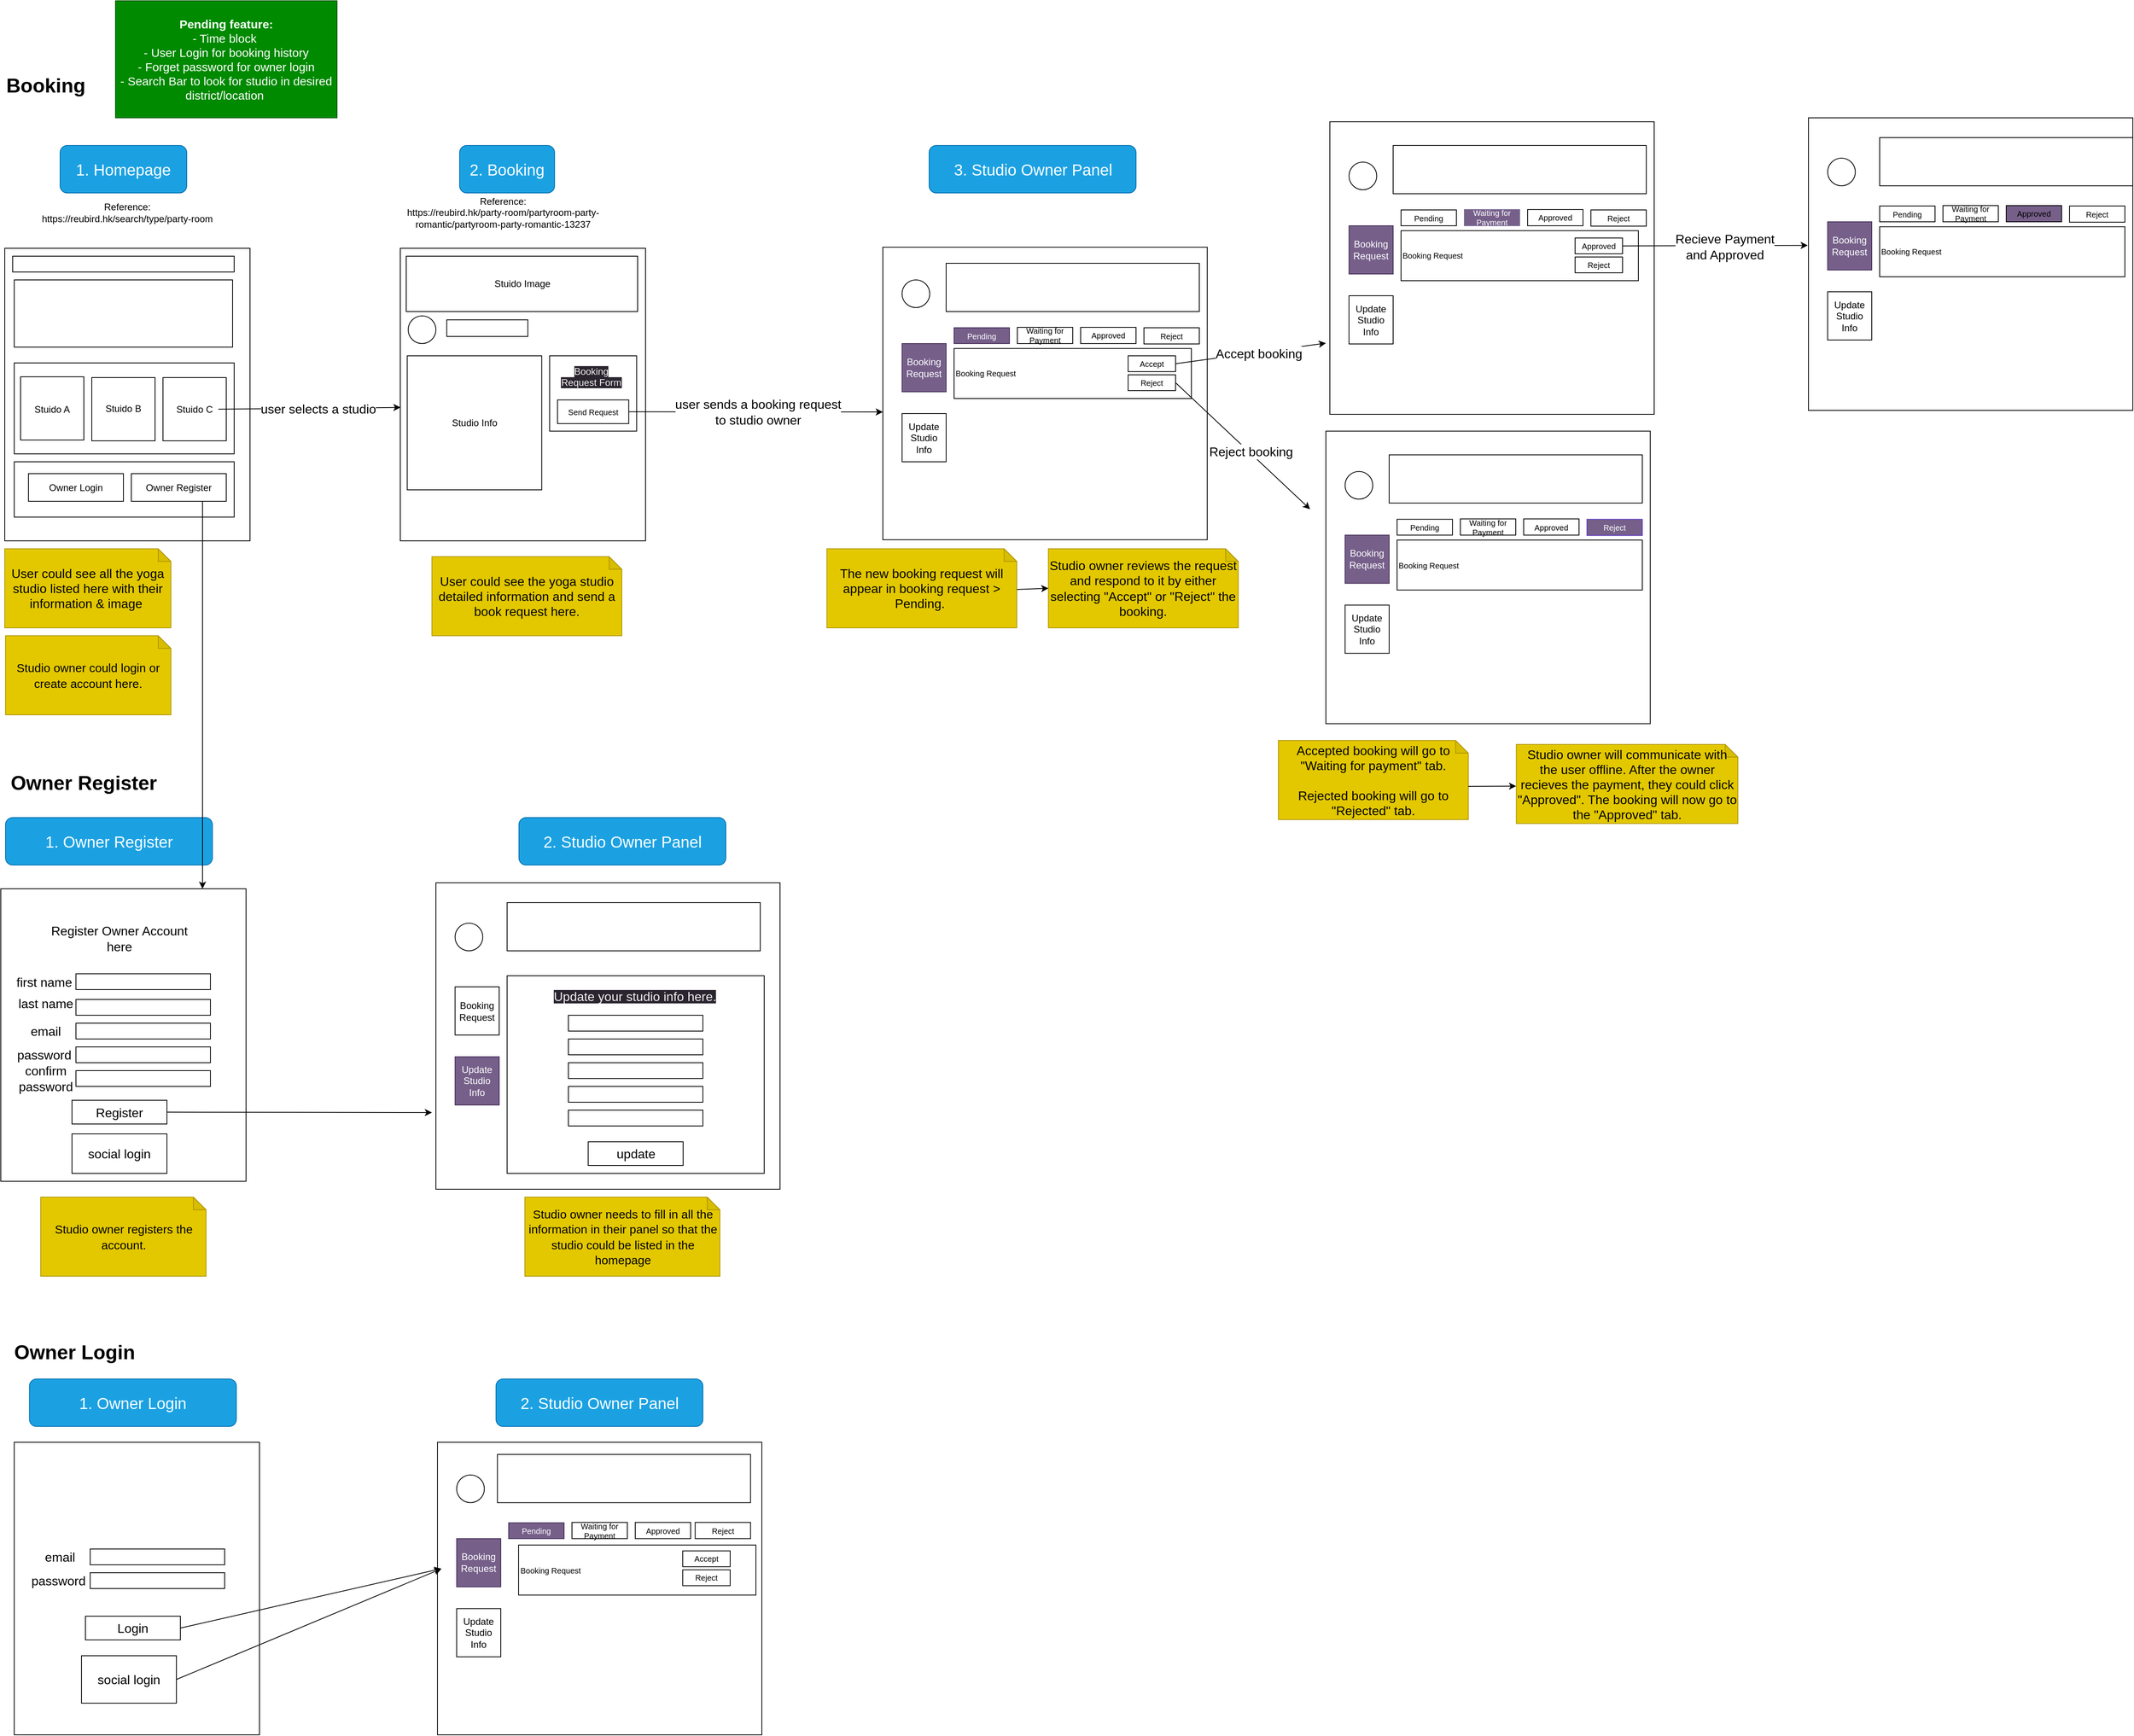 <mxfile pages="7">
    <diagram name="Business Flow Chart" id="CO8c-XYk3vwqfi9IgGvG">
        <mxGraphModel dx="1913" dy="1960" grid="1" gridSize="10" guides="1" tooltips="1" connect="1" arrows="1" fold="1" page="1" pageScale="1" pageWidth="850" pageHeight="1100" math="0" shadow="0">
            <root>
                <mxCell id="0"/>
                <mxCell id="1" parent="0"/>
                <mxCell id="16" value="" style="rounded=0;whiteSpace=wrap;html=1;" parent="1" vertex="1">
                    <mxGeometry x="540" y="40" width="310" height="370" as="geometry"/>
                </mxCell>
                <mxCell id="W38jNCUu7FZMQDi1C7XV-1" value="" style="rounded=0;whiteSpace=wrap;html=1;" parent="1" vertex="1">
                    <mxGeometry x="40" y="40" width="310" height="370" as="geometry"/>
                </mxCell>
                <mxCell id="W38jNCUu7FZMQDi1C7XV-29" value="" style="ellipse;whiteSpace=wrap;html=1;aspect=fixed;" parent="1" vertex="1">
                    <mxGeometry x="550" y="125.5" width="35" height="35" as="geometry"/>
                </mxCell>
                <mxCell id="W38jNCUu7FZMQDi1C7XV-30" value="Stuido Image" style="rounded=0;whiteSpace=wrap;html=1;" parent="1" vertex="1">
                    <mxGeometry x="547.5" y="50" width="292.5" height="70" as="geometry"/>
                </mxCell>
                <mxCell id="W38jNCUu7FZMQDi1C7XV-31" value="" style="rounded=0;whiteSpace=wrap;html=1;" parent="1" vertex="1">
                    <mxGeometry x="728.75" y="176" width="110" height="95.25" as="geometry"/>
                </mxCell>
                <mxCell id="W38jNCUu7FZMQDi1C7XV-32" value="" style="rounded=0;whiteSpace=wrap;html=1;" parent="1" vertex="1">
                    <mxGeometry x="598.75" y="130.5" width="102.5" height="21" as="geometry"/>
                </mxCell>
                <mxCell id="W38jNCUu7FZMQDi1C7XV-37" value="Studio Info" style="rounded=0;whiteSpace=wrap;html=1;" parent="1" vertex="1">
                    <mxGeometry x="548.75" y="176" width="170" height="169.5" as="geometry"/>
                </mxCell>
                <mxCell id="W38jNCUu7FZMQDi1C7XV-65" value="" style="rounded=0;whiteSpace=wrap;html=1;" parent="1" vertex="1">
                    <mxGeometry x="52" y="80" width="276" height="85" as="geometry"/>
                </mxCell>
                <mxCell id="W38jNCUu7FZMQDi1C7XV-66" value="" style="rounded=0;whiteSpace=wrap;html=1;" parent="1" vertex="1">
                    <mxGeometry x="50" y="50" width="280" height="20" as="geometry"/>
                </mxCell>
                <mxCell id="W38jNCUu7FZMQDi1C7XV-74" value="&lt;b style=&quot;font-size: 15px;&quot;&gt;Pending feature: &lt;/b&gt;&lt;br style=&quot;font-size: 15px;&quot;&gt;- Time block&amp;nbsp;&lt;br style=&quot;font-size: 15px;&quot;&gt;- User Login for booking history&lt;br&gt;- Forget password for owner login&lt;br&gt;- Search Bar to look for studio in desired district/location&amp;nbsp;" style="text;html=1;strokeColor=#005700;fillColor=#008a00;align=center;verticalAlign=middle;whiteSpace=wrap;rounded=0;fontColor=#ffffff;fontSize=15;" parent="1" vertex="1">
                    <mxGeometry x="180" y="-273" width="280" height="148" as="geometry"/>
                </mxCell>
                <mxCell id="W38jNCUu7FZMQDi1C7XV-113" value="&lt;font style=&quot;font-size: 20px;&quot;&gt;1. Homepage&lt;/font&gt;" style="rounded=1;whiteSpace=wrap;html=1;fillColor=#1ba1e2;strokeColor=#006EAF;fontColor=#ffffff;" parent="1" vertex="1">
                    <mxGeometry x="110" y="-90" width="160" height="60" as="geometry"/>
                </mxCell>
                <mxCell id="W38jNCUu7FZMQDi1C7XV-114" value="&lt;font style=&quot;font-size: 20px;&quot;&gt;2. Booking&lt;/font&gt;" style="rounded=1;whiteSpace=wrap;html=1;fillColor=#1ba1e2;strokeColor=#006EAF;fontColor=#ffffff;fontSize=20;" parent="1" vertex="1">
                    <mxGeometry x="615" y="-90" width="120" height="60" as="geometry"/>
                </mxCell>
                <mxCell id="W38jNCUu7FZMQDi1C7XV-144" value="Reference: https://reubird.hk/search/type/party-room" style="text;html=1;strokeColor=none;fillColor=none;align=center;verticalAlign=middle;whiteSpace=wrap;rounded=0;" parent="1" vertex="1">
                    <mxGeometry x="80" y="-20" width="230" height="30" as="geometry"/>
                </mxCell>
                <mxCell id="W38jNCUu7FZMQDi1C7XV-162" value="Reference: &lt;br&gt;https://reubird.hk/party-room/partyroom-party-romantic/partyroom-party-romantic-13237" style="text;html=1;strokeColor=none;fillColor=none;align=center;verticalAlign=middle;whiteSpace=wrap;rounded=0;" parent="1" vertex="1">
                    <mxGeometry x="520" y="-20" width="300" height="30" as="geometry"/>
                </mxCell>
                <mxCell id="W38jNCUu7FZMQDi1C7XV-167" value="&lt;font style=&quot;font-size: 20px;&quot;&gt;3. Studio Owner Panel&lt;/font&gt;" style="rounded=1;whiteSpace=wrap;html=1;fillColor=#1ba1e2;strokeColor=#006EAF;fontSize=15;fontColor=#ffffff;" parent="1" vertex="1">
                    <mxGeometry x="1208.5" y="-90" width="261.5" height="60" as="geometry"/>
                </mxCell>
                <mxCell id="2" value="" style="rounded=0;whiteSpace=wrap;html=1;" parent="1" vertex="1">
                    <mxGeometry x="52" y="185" width="278" height="115" as="geometry"/>
                </mxCell>
                <mxCell id="3" value="" style="whiteSpace=wrap;html=1;aspect=fixed;" parent="1" vertex="1">
                    <mxGeometry x="60" y="202.5" width="80" height="80" as="geometry"/>
                </mxCell>
                <mxCell id="4" value="" style="whiteSpace=wrap;html=1;aspect=fixed;" parent="1" vertex="1">
                    <mxGeometry x="150" y="203.5" width="80" height="80" as="geometry"/>
                </mxCell>
                <mxCell id="5" value="" style="whiteSpace=wrap;html=1;aspect=fixed;" parent="1" vertex="1">
                    <mxGeometry x="240" y="203.5" width="80" height="80" as="geometry"/>
                </mxCell>
                <mxCell id="6" value="Stuido B" style="text;html=1;strokeColor=none;fillColor=none;align=center;verticalAlign=middle;whiteSpace=wrap;rounded=0;" parent="1" vertex="1">
                    <mxGeometry x="160" y="227.5" width="60" height="30" as="geometry"/>
                </mxCell>
                <mxCell id="7" value="Stuido A" style="text;html=1;strokeColor=none;fillColor=none;align=center;verticalAlign=middle;whiteSpace=wrap;rounded=0;" parent="1" vertex="1">
                    <mxGeometry x="70" y="228.5" width="60" height="30" as="geometry"/>
                </mxCell>
                <mxCell id="9" value="" style="rounded=0;whiteSpace=wrap;html=1;" parent="1" vertex="1">
                    <mxGeometry x="52" y="310" width="278" height="70" as="geometry"/>
                </mxCell>
                <mxCell id="8" value="Stuido C" style="text;html=1;strokeColor=none;fillColor=none;align=center;verticalAlign=middle;whiteSpace=wrap;rounded=0;" parent="1" vertex="1">
                    <mxGeometry x="250" y="224.75" width="60" height="37.5" as="geometry"/>
                </mxCell>
                <mxCell id="11" value="Owner Login&lt;span style=&quot;color: rgba(0, 0, 0, 0); font-family: monospace; font-size: 0px; text-align: start;&quot;&gt;%3CmxGraphModel%3E%3Croot%3E%3CmxCell%20id%3D%220%22%2F%3E%3CmxCell%20id%3D%221%22%20parent%3D%220%22%2F%3E%3CmxCell%20id%3D%222%22%20value%3D%22Owner%20Login%22%20style%3D%22text%3Bhtml%3D1%3BstrokeColor%3Dnone%3BfillColor%3Dnone%3Balign%3Dcenter%3BverticalAlign%3Dmiddle%3BwhiteSpace%3Dwrap%3Brounded%3D0%3B%22%20vertex%3D%221%22%20parent%3D%221%22%3E%3CmxGeometry%20x%3D%2290%22%20y%3D%22330%22%20width%3D%2280%22%20height%3D%2230%22%20as%3D%22geometry%22%2F%3E%3C%2FmxCell%3E%3C%2Froot%3E%3C%2FmxGraphModel%3E&lt;/span&gt;" style="rounded=0;whiteSpace=wrap;html=1;" parent="1" vertex="1">
                    <mxGeometry x="70" y="325" width="120" height="35" as="geometry"/>
                </mxCell>
                <mxCell id="12" value="Owner Register" style="rounded=0;whiteSpace=wrap;html=1;" parent="1" vertex="1">
                    <mxGeometry x="200" y="325" width="120" height="35" as="geometry"/>
                </mxCell>
                <mxCell id="14" value="User could see all the yoga studio listed here with their information &amp;amp; image&amp;nbsp;" style="shape=note;whiteSpace=wrap;html=1;backgroundOutline=1;darkOpacity=0.05;fontSize=16;size=16;fillColor=#e3c800;fontColor=#000000;strokeColor=#B09500;" parent="1" vertex="1">
                    <mxGeometry x="40" y="420" width="210" height="100" as="geometry"/>
                </mxCell>
                <mxCell id="15" value="&lt;span style=&quot;font-size: 15px;&quot;&gt;Studio owner could login or create account here.&lt;/span&gt;" style="shape=note;whiteSpace=wrap;html=1;backgroundOutline=1;darkOpacity=0.05;fontSize=16;size=16;fillColor=#e3c800;fontColor=#000000;strokeColor=#B09500;" parent="1" vertex="1">
                    <mxGeometry x="41" y="530" width="209" height="100" as="geometry"/>
                </mxCell>
                <mxCell id="W38jNCUu7FZMQDi1C7XV-27" value="" style="endArrow=classic;html=1;rounded=0;exitX=1;exitY=0.5;exitDx=0;exitDy=0;entryX=0.001;entryY=0.544;entryDx=0;entryDy=0;entryPerimeter=0;" parent="1" source="8" target="16" edge="1">
                    <mxGeometry width="50" height="50" relative="1" as="geometry">
                        <mxPoint x="340" y="199.5" as="sourcePoint"/>
                        <mxPoint x="410" y="125" as="targetPoint"/>
                    </mxGeometry>
                </mxCell>
                <mxCell id="17" value="&lt;font style=&quot;font-size: 16px;&quot;&gt;user selects a studio&lt;/font&gt;" style="edgeLabel;html=1;align=center;verticalAlign=middle;resizable=0;points=[];fontSize=20;" parent="W38jNCUu7FZMQDi1C7XV-27" vertex="1" connectable="0">
                    <mxGeometry x="0.089" y="2" relative="1" as="geometry">
                        <mxPoint as="offset"/>
                    </mxGeometry>
                </mxCell>
                <mxCell id="18" value="Send Request" style="rounded=0;whiteSpace=wrap;html=1;fontSize=10;" parent="1" vertex="1">
                    <mxGeometry x="738.75" y="231.75" width="90" height="30" as="geometry"/>
                </mxCell>
                <mxCell id="19" value="&lt;meta charset=&quot;utf-8&quot;&gt;&lt;span style=&quot;color: rgb(240, 240, 240); font-family: Helvetica; font-size: 12px; font-style: normal; font-variant-ligatures: normal; font-variant-caps: normal; font-weight: 400; letter-spacing: normal; orphans: 2; text-indent: 0px; text-transform: none; widows: 2; word-spacing: 0px; -webkit-text-stroke-width: 0px; background-color: rgb(42, 37, 47); text-decoration-thickness: initial; text-decoration-style: initial; text-decoration-color: initial; float: none; display: inline !important;&quot;&gt;Booking Request Form&lt;/span&gt;" style="text;whiteSpace=wrap;html=1;fontSize=10;align=center;" parent="1" vertex="1">
                    <mxGeometry x="738.75" y="181.75" width="85" height="30" as="geometry"/>
                </mxCell>
                <mxCell id="21" value="User could see the yoga studio detailed information and send a book request here." style="shape=note;whiteSpace=wrap;html=1;backgroundOutline=1;darkOpacity=0.05;fontSize=16;size=16;fillColor=#e3c800;fontColor=#000000;strokeColor=#B09500;" parent="1" vertex="1">
                    <mxGeometry x="580" y="430" width="240" height="100" as="geometry"/>
                </mxCell>
                <mxCell id="22" value="" style="endArrow=classic;html=1;fontSize=10;exitX=1;exitY=0.5;exitDx=0;exitDy=0;" parent="1" source="18" edge="1">
                    <mxGeometry width="50" height="50" relative="1" as="geometry">
                        <mxPoint x="910" y="260" as="sourcePoint"/>
                        <mxPoint x="1150" y="247" as="targetPoint"/>
                    </mxGeometry>
                </mxCell>
                <mxCell id="24" value="&lt;font style=&quot;font-size: 16px;&quot;&gt;user sends a booking request&lt;br style=&quot;&quot;&gt;to studio owner&lt;/font&gt;" style="edgeLabel;html=1;align=center;verticalAlign=middle;resizable=0;points=[];fontSize=11;" parent="22" vertex="1" connectable="0">
                    <mxGeometry x="-0.088" y="2" relative="1" as="geometry">
                        <mxPoint x="16" y="2" as="offset"/>
                    </mxGeometry>
                </mxCell>
                <mxCell id="26" value="Booking" style="text;html=1;strokeColor=none;fillColor=none;align=left;verticalAlign=middle;whiteSpace=wrap;rounded=0;fontSize=25;fontStyle=1" parent="1" vertex="1">
                    <mxGeometry x="40" y="-182" width="200" height="30" as="geometry"/>
                </mxCell>
                <mxCell id="28" value="Owner Register" style="text;html=1;strokeColor=none;fillColor=none;align=center;verticalAlign=middle;whiteSpace=wrap;rounded=0;fontSize=25;fontStyle=1" parent="1" vertex="1">
                    <mxGeometry x="40" y="700" width="200" height="30" as="geometry"/>
                </mxCell>
                <mxCell id="29" value="Owner Login" style="text;html=1;strokeColor=none;fillColor=none;align=left;verticalAlign=middle;whiteSpace=wrap;rounded=0;fontSize=25;fontStyle=1" parent="1" vertex="1">
                    <mxGeometry x="50" y="1420" width="200" height="30" as="geometry"/>
                </mxCell>
                <mxCell id="30" value="" style="rounded=0;whiteSpace=wrap;html=1;" parent="1" vertex="1">
                    <mxGeometry x="1150" y="38.62" width="410" height="370" as="geometry"/>
                </mxCell>
                <mxCell id="31" value="" style="ellipse;whiteSpace=wrap;html=1;aspect=fixed;" parent="1" vertex="1">
                    <mxGeometry x="1174.25" y="80" width="35" height="35" as="geometry"/>
                </mxCell>
                <mxCell id="32" value="" style="rounded=0;whiteSpace=wrap;html=1;" parent="1" vertex="1">
                    <mxGeometry x="1230" y="59" width="320" height="61" as="geometry"/>
                </mxCell>
                <mxCell id="33" value="Booking Request" style="rounded=0;whiteSpace=wrap;html=1;fillColor=#76608a;fontColor=#ffffff;strokeColor=#432D57;" parent="1" vertex="1">
                    <mxGeometry x="1174.25" y="160.5" width="55.75" height="61" as="geometry"/>
                </mxCell>
                <mxCell id="34" value="Update Studio Info" style="rounded=0;whiteSpace=wrap;html=1;" parent="1" vertex="1">
                    <mxGeometry x="1174.25" y="249" width="55.75" height="61" as="geometry"/>
                </mxCell>
                <mxCell id="36" value="Pending" style="rounded=0;whiteSpace=wrap;html=1;fontSize=10;fillColor=#76608a;fontColor=#ffffff;strokeColor=#432D57;" parent="1" vertex="1">
                    <mxGeometry x="1240" y="140.5" width="70" height="20" as="geometry"/>
                </mxCell>
                <mxCell id="37" value="Waiting for Payment" style="rounded=0;whiteSpace=wrap;html=1;fontSize=10;" parent="1" vertex="1">
                    <mxGeometry x="1320" y="140" width="70" height="20.5" as="geometry"/>
                </mxCell>
                <mxCell id="38" value="Approved" style="rounded=0;whiteSpace=wrap;html=1;fontSize=10;" parent="1" vertex="1">
                    <mxGeometry x="1400" y="140" width="70" height="20.5" as="geometry"/>
                </mxCell>
                <mxCell id="39" value="Reject" style="rounded=0;whiteSpace=wrap;html=1;fontSize=10;" parent="1" vertex="1">
                    <mxGeometry x="1480" y="140.5" width="70" height="20.5" as="geometry"/>
                </mxCell>
                <mxCell id="40" value="The new booking request will appear in booking request &amp;gt; Pending.&amp;nbsp;" style="shape=note;whiteSpace=wrap;html=1;backgroundOutline=1;darkOpacity=0.05;fontSize=16;size=16;fillColor=#e3c800;fontColor=#000000;strokeColor=#B09500;" parent="1" vertex="1">
                    <mxGeometry x="1079.25" y="420" width="240" height="100" as="geometry"/>
                </mxCell>
                <mxCell id="41" value="Studio owner reviews the request and respond to it by either selecting &quot;Accept&quot; or &quot;Reject&quot; the booking." style="shape=note;whiteSpace=wrap;html=1;backgroundOutline=1;darkOpacity=0.05;fontSize=16;size=16;fillColor=#e3c800;fontColor=#000000;strokeColor=#B09500;" parent="1" vertex="1">
                    <mxGeometry x="1359.25" y="420" width="240" height="100" as="geometry"/>
                </mxCell>
                <mxCell id="p8MQolTtLwwHdf918yn9-41" value="Studio owner will communicate with the user offline. After the owner recieves the payment, they could click &quot;Approved&quot;. The booking will now go to the &quot;Approved&quot; tab." style="shape=note;whiteSpace=wrap;html=1;backgroundOutline=1;darkOpacity=0.05;fontSize=16;size=16;fillColor=#e3c800;fontColor=#000000;strokeColor=#B09500;" parent="1" vertex="1">
                    <mxGeometry x="1950.75" y="667.5" width="280" height="100" as="geometry"/>
                </mxCell>
                <mxCell id="p8MQolTtLwwHdf918yn9-42" value="Accepted booking will go to &quot;Waiting for payment&quot; tab.&lt;br&gt;&lt;br&gt;Rejected booking will go to &quot;Rejected&quot; tab." style="shape=note;whiteSpace=wrap;html=1;backgroundOutline=1;darkOpacity=0.05;fontSize=16;size=16;fillColor=#e3c800;fontColor=#000000;strokeColor=#B09500;" parent="1" vertex="1">
                    <mxGeometry x="1650" y="662.5" width="240" height="100" as="geometry"/>
                </mxCell>
                <mxCell id="p8MQolTtLwwHdf918yn9-43" value="Booking Request&amp;nbsp;" style="rounded=0;whiteSpace=wrap;html=1;fontSize=10;align=left;" parent="1" vertex="1">
                    <mxGeometry x="1240" y="166.75" width="300" height="63.25" as="geometry"/>
                </mxCell>
                <mxCell id="p8MQolTtLwwHdf918yn9-45" value="Accept" style="rounded=0;whiteSpace=wrap;html=1;fontSize=10;" parent="1" vertex="1">
                    <mxGeometry x="1460" y="176" width="60" height="20" as="geometry"/>
                </mxCell>
                <mxCell id="p8MQolTtLwwHdf918yn9-46" value="Reject" style="rounded=0;whiteSpace=wrap;html=1;fontSize=10;" parent="1" vertex="1">
                    <mxGeometry x="1460" y="200" width="60" height="20" as="geometry"/>
                </mxCell>
                <mxCell id="p8MQolTtLwwHdf918yn9-47" value="" style="endArrow=classic;html=1;fontSize=10;exitX=1;exitY=0.5;exitDx=0;exitDy=0;" parent="1" source="p8MQolTtLwwHdf918yn9-45" edge="1">
                    <mxGeometry width="50" height="50" relative="1" as="geometry">
                        <mxPoint x="1550" y="290" as="sourcePoint"/>
                        <mxPoint x="1710" y="160" as="targetPoint"/>
                    </mxGeometry>
                </mxCell>
                <mxCell id="p8MQolTtLwwHdf918yn9-49" value="Accept booking" style="edgeLabel;html=1;align=center;verticalAlign=middle;resizable=0;points=[];fontSize=16;" parent="p8MQolTtLwwHdf918yn9-47" vertex="1" connectable="0">
                    <mxGeometry x="0.101" y="-1" relative="1" as="geometry">
                        <mxPoint as="offset"/>
                    </mxGeometry>
                </mxCell>
                <mxCell id="p8MQolTtLwwHdf918yn9-48" value="" style="endArrow=classic;html=1;fontSize=10;exitX=1;exitY=0.5;exitDx=0;exitDy=0;" parent="1" source="p8MQolTtLwwHdf918yn9-46" edge="1">
                    <mxGeometry width="50" height="50" relative="1" as="geometry">
                        <mxPoint x="1550" y="290" as="sourcePoint"/>
                        <mxPoint x="1690" y="370" as="targetPoint"/>
                    </mxGeometry>
                </mxCell>
                <mxCell id="p8MQolTtLwwHdf918yn9-50" value="Reject booking" style="edgeLabel;html=1;align=center;verticalAlign=middle;resizable=0;points=[];fontSize=16;" parent="p8MQolTtLwwHdf918yn9-48" vertex="1" connectable="0">
                    <mxGeometry x="0.102" y="2" relative="1" as="geometry">
                        <mxPoint as="offset"/>
                    </mxGeometry>
                </mxCell>
                <mxCell id="p8MQolTtLwwHdf918yn9-63" value="" style="group;fillColor=none;" parent="1" vertex="1" connectable="0">
                    <mxGeometry x="1715" y="-120" width="410" height="370" as="geometry"/>
                </mxCell>
                <mxCell id="p8MQolTtLwwHdf918yn9-62" value="" style="rounded=0;whiteSpace=wrap;html=1;" parent="p8MQolTtLwwHdf918yn9-63" vertex="1">
                    <mxGeometry width="410" height="370" as="geometry"/>
                </mxCell>
                <mxCell id="p8MQolTtLwwHdf918yn9-51" value="" style="ellipse;whiteSpace=wrap;html=1;aspect=fixed;" parent="p8MQolTtLwwHdf918yn9-63" vertex="1">
                    <mxGeometry x="24.25" y="51" width="35" height="35" as="geometry"/>
                </mxCell>
                <mxCell id="p8MQolTtLwwHdf918yn9-52" value="&lt;span style=&quot;color: rgba(0, 0, 0, 0); font-family: monospace; font-size: 0px; text-align: start;&quot;&gt;%3CmxGraphModel%3E%3Croot%3E%3CmxCell%20id%3D%220%22%2F%3E%3CmxCell%20id%3D%221%22%20parent%3D%220%22%2F%3E%3CmxCell%20id%3D%222%22%20value%3D%22%22%20style%3D%22group%3BfillColor%3Dnone%3B%22%20vertex%3D%221%22%20connectable%3D%220%22%20parent%3D%221%22%3E%3CmxGeometry%20x%3D%221715%22%20y%3D%22-120%22%20width%3D%22410%22%20height%3D%22370%22%20as%3D%22geometry%22%2F%3E%3C%2FmxCell%3E%3CmxCell%20id%3D%223%22%20value%3D%22%22%20style%3D%22rounded%3D0%3BwhiteSpace%3Dwrap%3Bhtml%3D1%3B%22%20vertex%3D%221%22%20parent%3D%222%22%3E%3CmxGeometry%20width%3D%22410%22%20height%3D%22370%22%20as%3D%22geometry%22%2F%3E%3C%2FmxCell%3E%3CmxCell%20id%3D%224%22%20value%3D%22%22%20style%3D%22ellipse%3BwhiteSpace%3Dwrap%3Bhtml%3D1%3Baspect%3Dfixed%3B%22%20vertex%3D%221%22%20parent%3D%222%22%3E%3CmxGeometry%20x%3D%2224.25%22%20y%3D%2251%22%20width%3D%2235%22%20height%3D%2235%22%20as%3D%22geometry%22%2F%3E%3C%2FmxCell%3E%3CmxCell%20id%3D%225%22%20value%3D%22%22%20style%3D%22rounded%3D0%3BwhiteSpace%3Dwrap%3Bhtml%3D1%3B%22%20vertex%3D%221%22%20parent%3D%222%22%3E%3CmxGeometry%20x%3D%2280%22%20y%3D%2230%22%20width%3D%22320%22%20height%3D%2261%22%20as%3D%22geometry%22%2F%3E%3C%2FmxCell%3E%3CmxCell%20id%3D%226%22%20value%3D%22Booking%20Request%22%20style%3D%22rounded%3D0%3BwhiteSpace%3Dwrap%3Bhtml%3D1%3BfillColor%3D%2376608a%3BfontColor%3D%23ffffff%3BstrokeColor%3D%23432D57%3B%22%20vertex%3D%221%22%20parent%3D%222%22%3E%3CmxGeometry%20x%3D%2224.25%22%20y%3D%22131.5%22%20width%3D%2255.75%22%20height%3D%2261%22%20as%3D%22geometry%22%2F%3E%3C%2FmxCell%3E%3CmxCell%20id%3D%227%22%20value%3D%22Update%20Studio%20Info%22%20style%3D%22rounded%3D0%3BwhiteSpace%3Dwrap%3Bhtml%3D1%3B%22%20vertex%3D%221%22%20parent%3D%222%22%3E%3CmxGeometry%20x%3D%2224.25%22%20y%3D%22220%22%20width%3D%2255.75%22%20height%3D%2261%22%20as%3D%22geometry%22%2F%3E%3C%2FmxCell%3E%3CmxCell%20id%3D%228%22%20value%3D%22Pending%22%20style%3D%22rounded%3D0%3BwhiteSpace%3Dwrap%3Bhtml%3D1%3BfontSize%3D10%3BfillColor%3Dnone%3B%22%20vertex%3D%221%22%20parent%3D%222%22%3E%3CmxGeometry%20x%3D%2290%22%20y%3D%22111.5%22%20width%3D%2270%22%20height%3D%2220%22%20as%3D%22geometry%22%2F%3E%3C%2FmxCell%3E%3CmxCell%20id%3D%229%22%20value%3D%22Waiting%20for%20Payment%22%20style%3D%22rounded%3D0%3BwhiteSpace%3Dwrap%3Bhtml%3D1%3BfontSize%3D10%3BfillColor%3D%2376608A%3BstrokeColor%3D%237b7099%3BfontColor%3D%23ffffff%3BgradientColor%3Dnone%3B%22%20vertex%3D%221%22%20parent%3D%222%22%3E%3CmxGeometry%20x%3D%22170%22%20y%3D%22111%22%20width%3D%2270%22%20height%3D%2220.5%22%20as%3D%22geometry%22%2F%3E%3C%2FmxCell%3E%3CmxCell%20id%3D%2210%22%20value%3D%22Approved%22%20style%3D%22rounded%3D0%3BwhiteSpace%3Dwrap%3Bhtml%3D1%3BfontSize%3D10%3B%22%20vertex%3D%221%22%20parent%3D%222%22%3E%3CmxGeometry%20x%3D%22250%22%20y%3D%22111%22%20width%3D%2270%22%20height%3D%2220.5%22%20as%3D%22geometry%22%2F%3E%3C%2FmxCell%3E%3CmxCell%20id%3D%2211%22%20value%3D%22Reject%22%20style%3D%22rounded%3D0%3BwhiteSpace%3Dwrap%3Bhtml%3D1%3BfontSize%3D10%3B%22%20vertex%3D%221%22%20parent%3D%222%22%3E%3CmxGeometry%20x%3D%22330%22%20y%3D%22111.5%22%20width%3D%2270%22%20height%3D%2220.5%22%20as%3D%22geometry%22%2F%3E%3C%2FmxCell%3E%3CmxCell%20id%3D%2212%22%20value%3D%22Booking%20Request%26amp%3Bnbsp%3B%22%20style%3D%22rounded%3D0%3BwhiteSpace%3Dwrap%3Bhtml%3D1%3BfontSize%3D10%3Balign%3Dleft%3B%22%20vertex%3D%221%22%20parent%3D%222%22%3E%3CmxGeometry%20x%3D%2290%22%20y%3D%22137.75%22%20width%3D%22300%22%20height%3D%2263.25%22%20as%3D%22geometry%22%2F%3E%3C%2FmxCell%3E%3CmxCell%20id%3D%2213%22%20value%3D%22Approved%22%20style%3D%22rounded%3D0%3BwhiteSpace%3Dwrap%3Bhtml%3D1%3BfontSize%3D10%3B%22%20vertex%3D%221%22%20parent%3D%222%22%3E%3CmxGeometry%20x%3D%22310%22%20y%3D%22147%22%20width%3D%2260%22%20height%3D%2220%22%20as%3D%22geometry%22%2F%3E%3C%2FmxCell%3E%3CmxCell%20id%3D%2214%22%20value%3D%22Reject%22%20style%3D%22rounded%3D0%3BwhiteSpace%3Dwrap%3Bhtml%3D1%3BfontSize%3D10%3B%22%20vertex%3D%221%22%20parent%3D%222%22%3E%3CmxGeometry%20x%3D%22310%22%20y%3D%22171%22%20width%3D%2260%22%20height%3D%2220%22%20as%3D%22geometry%22%2F%3E%3C%2FmxCell%3E%3C%2Froot%3E%3C%2FmxGraphModel%3E&lt;/span&gt;" style="rounded=0;whiteSpace=wrap;html=1;" parent="p8MQolTtLwwHdf918yn9-63" vertex="1">
                    <mxGeometry x="80" y="30" width="320" height="61" as="geometry"/>
                </mxCell>
                <mxCell id="p8MQolTtLwwHdf918yn9-53" value="Booking Request" style="rounded=0;whiteSpace=wrap;html=1;fillColor=#76608a;fontColor=#ffffff;strokeColor=#432D57;" parent="p8MQolTtLwwHdf918yn9-63" vertex="1">
                    <mxGeometry x="24.25" y="131.5" width="55.75" height="61" as="geometry"/>
                </mxCell>
                <mxCell id="p8MQolTtLwwHdf918yn9-54" value="Update Studio Info" style="rounded=0;whiteSpace=wrap;html=1;" parent="p8MQolTtLwwHdf918yn9-63" vertex="1">
                    <mxGeometry x="24.25" y="220" width="55.75" height="61" as="geometry"/>
                </mxCell>
                <mxCell id="p8MQolTtLwwHdf918yn9-55" value="Pending" style="rounded=0;whiteSpace=wrap;html=1;fontSize=10;fillColor=none;" parent="p8MQolTtLwwHdf918yn9-63" vertex="1">
                    <mxGeometry x="90" y="111.5" width="70" height="20" as="geometry"/>
                </mxCell>
                <mxCell id="p8MQolTtLwwHdf918yn9-56" value="Waiting for Payment" style="rounded=0;whiteSpace=wrap;html=1;fontSize=10;fillColor=#76608A;strokeColor=#7b7099;fontColor=#ffffff;gradientColor=none;" parent="p8MQolTtLwwHdf918yn9-63" vertex="1">
                    <mxGeometry x="170" y="111" width="70" height="20.5" as="geometry"/>
                </mxCell>
                <mxCell id="p8MQolTtLwwHdf918yn9-57" value="Approved" style="rounded=0;whiteSpace=wrap;html=1;fontSize=10;" parent="p8MQolTtLwwHdf918yn9-63" vertex="1">
                    <mxGeometry x="250" y="111" width="70" height="20.5" as="geometry"/>
                </mxCell>
                <mxCell id="p8MQolTtLwwHdf918yn9-58" value="Reject" style="rounded=0;whiteSpace=wrap;html=1;fontSize=10;" parent="p8MQolTtLwwHdf918yn9-63" vertex="1">
                    <mxGeometry x="330" y="111.5" width="70" height="20.5" as="geometry"/>
                </mxCell>
                <mxCell id="p8MQolTtLwwHdf918yn9-59" value="Booking Request&amp;nbsp;" style="rounded=0;whiteSpace=wrap;html=1;fontSize=10;align=left;" parent="p8MQolTtLwwHdf918yn9-63" vertex="1">
                    <mxGeometry x="90" y="137.75" width="300" height="63.25" as="geometry"/>
                </mxCell>
                <mxCell id="p8MQolTtLwwHdf918yn9-60" value="Approved" style="rounded=0;whiteSpace=wrap;html=1;fontSize=10;" parent="p8MQolTtLwwHdf918yn9-63" vertex="1">
                    <mxGeometry x="310" y="147" width="60" height="20" as="geometry"/>
                </mxCell>
                <mxCell id="p8MQolTtLwwHdf918yn9-61" value="Reject" style="rounded=0;whiteSpace=wrap;html=1;fontSize=10;" parent="p8MQolTtLwwHdf918yn9-63" vertex="1">
                    <mxGeometry x="310" y="171" width="60" height="20" as="geometry"/>
                </mxCell>
                <mxCell id="p8MQolTtLwwHdf918yn9-65" value="" style="endArrow=classic;html=1;fontSize=10;exitX=1.001;exitY=0.515;exitDx=0;exitDy=0;exitPerimeter=0;entryX=0;entryY=0.5;entryDx=0;entryDy=0;entryPerimeter=0;" parent="1" source="40" target="41" edge="1">
                    <mxGeometry width="50" height="50" relative="1" as="geometry">
                        <mxPoint x="1399.25" y="520" as="sourcePoint"/>
                        <mxPoint x="1449.25" y="470" as="targetPoint"/>
                    </mxGeometry>
                </mxCell>
                <mxCell id="p8MQolTtLwwHdf918yn9-66" value="" style="rounded=0;whiteSpace=wrap;html=1;" parent="1" vertex="1">
                    <mxGeometry x="1710" y="271.25" width="410" height="370" as="geometry"/>
                </mxCell>
                <mxCell id="p8MQolTtLwwHdf918yn9-67" value="" style="ellipse;whiteSpace=wrap;html=1;aspect=fixed;" parent="1" vertex="1">
                    <mxGeometry x="1734.25" y="322.25" width="35" height="35" as="geometry"/>
                </mxCell>
                <mxCell id="p8MQolTtLwwHdf918yn9-68" value="" style="rounded=0;whiteSpace=wrap;html=1;" parent="1" vertex="1">
                    <mxGeometry x="1790" y="301.25" width="320" height="61" as="geometry"/>
                </mxCell>
                <mxCell id="p8MQolTtLwwHdf918yn9-69" value="Booking Request" style="rounded=0;whiteSpace=wrap;html=1;fillColor=#76608a;fontColor=#ffffff;strokeColor=#432D57;" parent="1" vertex="1">
                    <mxGeometry x="1734.25" y="402.75" width="55.75" height="61" as="geometry"/>
                </mxCell>
                <mxCell id="p8MQolTtLwwHdf918yn9-70" value="Update Studio Info" style="rounded=0;whiteSpace=wrap;html=1;" parent="1" vertex="1">
                    <mxGeometry x="1734.25" y="491.25" width="55.75" height="61" as="geometry"/>
                </mxCell>
                <mxCell id="p8MQolTtLwwHdf918yn9-71" value="Pending" style="rounded=0;whiteSpace=wrap;html=1;fontSize=10;fillColor=none;" parent="1" vertex="1">
                    <mxGeometry x="1800" y="382.75" width="70" height="20" as="geometry"/>
                </mxCell>
                <mxCell id="p8MQolTtLwwHdf918yn9-72" value="Waiting for Payment" style="rounded=0;whiteSpace=wrap;html=1;fontSize=10;fillColor=none;" parent="1" vertex="1">
                    <mxGeometry x="1880" y="382.25" width="70" height="20.5" as="geometry"/>
                </mxCell>
                <mxCell id="p8MQolTtLwwHdf918yn9-73" value="Approved" style="rounded=0;whiteSpace=wrap;html=1;fontSize=10;" parent="1" vertex="1">
                    <mxGeometry x="1960" y="382.25" width="70" height="20.5" as="geometry"/>
                </mxCell>
                <mxCell id="p8MQolTtLwwHdf918yn9-74" value="Reject" style="rounded=0;whiteSpace=wrap;html=1;fontSize=10;fillColor=#76608A;fontColor=#ffffff;strokeColor=#603cc3;" parent="1" vertex="1">
                    <mxGeometry x="2040" y="382.75" width="70" height="20.5" as="geometry"/>
                </mxCell>
                <mxCell id="p8MQolTtLwwHdf918yn9-75" value="Booking Request&amp;nbsp;" style="rounded=0;whiteSpace=wrap;html=1;fontSize=10;align=left;" parent="1" vertex="1">
                    <mxGeometry x="1800" y="409" width="310" height="63.25" as="geometry"/>
                </mxCell>
                <mxCell id="p8MQolTtLwwHdf918yn9-78" value="" style="endArrow=classic;html=1;fontSize=10;exitX=0;exitY=0;exitDx=240;exitDy=58;exitPerimeter=0;entryX=-0.001;entryY=0.527;entryDx=0;entryDy=0;entryPerimeter=0;" parent="1" source="p8MQolTtLwwHdf918yn9-42" target="p8MQolTtLwwHdf918yn9-41" edge="1">
                    <mxGeometry width="50" height="50" relative="1" as="geometry">
                        <mxPoint x="1950.75" y="552.5" as="sourcePoint"/>
                        <mxPoint x="2000.75" y="502.5" as="targetPoint"/>
                    </mxGeometry>
                </mxCell>
                <mxCell id="p8MQolTtLwwHdf918yn9-79" value="" style="endArrow=classic;html=1;fontSize=10;exitX=1;exitY=0.5;exitDx=0;exitDy=0;entryX=-0.002;entryY=0.436;entryDx=0;entryDy=0;entryPerimeter=0;" parent="1" source="p8MQolTtLwwHdf918yn9-60" target="p8MQolTtLwwHdf918yn9-81" edge="1">
                    <mxGeometry width="50" height="50" relative="1" as="geometry">
                        <mxPoint x="2160" y="59" as="sourcePoint"/>
                        <mxPoint x="2280" y="40" as="targetPoint"/>
                    </mxGeometry>
                </mxCell>
                <mxCell id="p8MQolTtLwwHdf918yn9-80" value="&lt;font style=&quot;font-size: 16px;&quot;&gt;Recieve Payment &lt;br&gt;and Approved&lt;/font&gt;" style="edgeLabel;html=1;align=center;verticalAlign=middle;resizable=0;points=[];fontSize=10;" parent="p8MQolTtLwwHdf918yn9-79" vertex="1" connectable="0">
                    <mxGeometry x="0.101" y="-1" relative="1" as="geometry">
                        <mxPoint as="offset"/>
                    </mxGeometry>
                </mxCell>
                <mxCell id="p8MQolTtLwwHdf918yn9-81" value="" style="rounded=0;whiteSpace=wrap;html=1;" parent="1" vertex="1">
                    <mxGeometry x="2320" y="-125" width="410" height="370" as="geometry"/>
                </mxCell>
                <mxCell id="p8MQolTtLwwHdf918yn9-82" value="" style="ellipse;whiteSpace=wrap;html=1;aspect=fixed;" parent="1" vertex="1">
                    <mxGeometry x="2344.25" y="-74" width="35" height="35" as="geometry"/>
                </mxCell>
                <mxCell id="p8MQolTtLwwHdf918yn9-83" value="Booking Request" style="rounded=0;whiteSpace=wrap;html=1;fillColor=#76608a;fontColor=#ffffff;strokeColor=#432D57;" parent="1" vertex="1">
                    <mxGeometry x="2344.25" y="6.5" width="55.75" height="61" as="geometry"/>
                </mxCell>
                <mxCell id="p8MQolTtLwwHdf918yn9-84" value="Update Studio Info" style="rounded=0;whiteSpace=wrap;html=1;" parent="1" vertex="1">
                    <mxGeometry x="2344.25" y="95" width="55.75" height="61" as="geometry"/>
                </mxCell>
                <mxCell id="p8MQolTtLwwHdf918yn9-85" value="Pending" style="rounded=0;whiteSpace=wrap;html=1;fontSize=10;fillColor=none;" parent="1" vertex="1">
                    <mxGeometry x="2410" y="-13.5" width="70" height="20" as="geometry"/>
                </mxCell>
                <mxCell id="p8MQolTtLwwHdf918yn9-86" value="Waiting for Payment" style="rounded=0;whiteSpace=wrap;html=1;fontSize=10;fillColor=none;" parent="1" vertex="1">
                    <mxGeometry x="2490" y="-14" width="70" height="20.5" as="geometry"/>
                </mxCell>
                <mxCell id="p8MQolTtLwwHdf918yn9-87" value="Approved" style="rounded=0;whiteSpace=wrap;html=1;fontSize=10;fillColor=#76608A;" parent="1" vertex="1">
                    <mxGeometry x="2570" y="-14" width="70" height="20.5" as="geometry"/>
                </mxCell>
                <mxCell id="p8MQolTtLwwHdf918yn9-88" value="Reject" style="rounded=0;whiteSpace=wrap;html=1;fontSize=10;fillColor=none;" parent="1" vertex="1">
                    <mxGeometry x="2650" y="-13.5" width="70" height="20.5" as="geometry"/>
                </mxCell>
                <mxCell id="p8MQolTtLwwHdf918yn9-89" value="Booking Request&amp;nbsp;" style="rounded=0;whiteSpace=wrap;html=1;fontSize=10;align=left;" parent="1" vertex="1">
                    <mxGeometry x="2410" y="12.75" width="310" height="63.25" as="geometry"/>
                </mxCell>
                <mxCell id="p8MQolTtLwwHdf918yn9-103" value="&lt;span style=&quot;color: rgba(0, 0, 0, 0); font-family: monospace; font-size: 0px; text-align: start;&quot;&gt;%3CmxGraphModel%3E%3Croot%3E%3CmxCell%20id%3D%220%22%2F%3E%3CmxCell%20id%3D%221%22%20parent%3D%220%22%2F%3E%3CmxCell%20id%3D%222%22%20value%3D%22%22%20style%3D%22group%3BfillColor%3Dnone%3B%22%20vertex%3D%221%22%20connectable%3D%220%22%20parent%3D%221%22%3E%3CmxGeometry%20x%3D%221715%22%20y%3D%22-120%22%20width%3D%22410%22%20height%3D%22370%22%20as%3D%22geometry%22%2F%3E%3C%2FmxCell%3E%3CmxCell%20id%3D%223%22%20value%3D%22%22%20style%3D%22rounded%3D0%3BwhiteSpace%3Dwrap%3Bhtml%3D1%3B%22%20vertex%3D%221%22%20parent%3D%222%22%3E%3CmxGeometry%20width%3D%22410%22%20height%3D%22370%22%20as%3D%22geometry%22%2F%3E%3C%2FmxCell%3E%3CmxCell%20id%3D%224%22%20value%3D%22%22%20style%3D%22ellipse%3BwhiteSpace%3Dwrap%3Bhtml%3D1%3Baspect%3Dfixed%3B%22%20vertex%3D%221%22%20parent%3D%222%22%3E%3CmxGeometry%20x%3D%2224.25%22%20y%3D%2251%22%20width%3D%2235%22%20height%3D%2235%22%20as%3D%22geometry%22%2F%3E%3C%2FmxCell%3E%3CmxCell%20id%3D%225%22%20value%3D%22%22%20style%3D%22rounded%3D0%3BwhiteSpace%3Dwrap%3Bhtml%3D1%3B%22%20vertex%3D%221%22%20parent%3D%222%22%3E%3CmxGeometry%20x%3D%2280%22%20y%3D%2230%22%20width%3D%22320%22%20height%3D%2261%22%20as%3D%22geometry%22%2F%3E%3C%2FmxCell%3E%3CmxCell%20id%3D%226%22%20value%3D%22Booking%20Request%22%20style%3D%22rounded%3D0%3BwhiteSpace%3Dwrap%3Bhtml%3D1%3BfillColor%3D%2376608a%3BfontColor%3D%23ffffff%3BstrokeColor%3D%23432D57%3B%22%20vertex%3D%221%22%20parent%3D%222%22%3E%3CmxGeometry%20x%3D%2224.25%22%20y%3D%22131.5%22%20width%3D%2255.75%22%20height%3D%2261%22%20as%3D%22geometry%22%2F%3E%3C%2FmxCell%3E%3CmxCell%20id%3D%227%22%20value%3D%22Update%20Studio%20Info%22%20style%3D%22rounded%3D0%3BwhiteSpace%3Dwrap%3Bhtml%3D1%3B%22%20vertex%3D%221%22%20parent%3D%222%22%3E%3CmxGeometry%20x%3D%2224.25%22%20y%3D%22220%22%20width%3D%2255.75%22%20height%3D%2261%22%20as%3D%22geometry%22%2F%3E%3C%2FmxCell%3E%3CmxCell%20id%3D%228%22%20value%3D%22Pending%22%20style%3D%22rounded%3D0%3BwhiteSpace%3Dwrap%3Bhtml%3D1%3BfontSize%3D10%3BfillColor%3Dnone%3B%22%20vertex%3D%221%22%20parent%3D%222%22%3E%3CmxGeometry%20x%3D%2290%22%20y%3D%22111.5%22%20width%3D%2270%22%20height%3D%2220%22%20as%3D%22geometry%22%2F%3E%3C%2FmxCell%3E%3CmxCell%20id%3D%229%22%20value%3D%22Waiting%20for%20Payment%22%20style%3D%22rounded%3D0%3BwhiteSpace%3Dwrap%3Bhtml%3D1%3BfontSize%3D10%3BfillColor%3D%2376608A%3BstrokeColor%3D%237b7099%3BfontColor%3D%23ffffff%3BgradientColor%3Dnone%3B%22%20vertex%3D%221%22%20parent%3D%222%22%3E%3CmxGeometry%20x%3D%22170%22%20y%3D%22111%22%20width%3D%2270%22%20height%3D%2220.5%22%20as%3D%22geometry%22%2F%3E%3C%2FmxCell%3E%3CmxCell%20id%3D%2210%22%20value%3D%22Approved%22%20style%3D%22rounded%3D0%3BwhiteSpace%3Dwrap%3Bhtml%3D1%3BfontSize%3D10%3B%22%20vertex%3D%221%22%20parent%3D%222%22%3E%3CmxGeometry%20x%3D%22250%22%20y%3D%22111%22%20width%3D%2270%22%20height%3D%2220.5%22%20as%3D%22geometry%22%2F%3E%3C%2FmxCell%3E%3CmxCell%20id%3D%2211%22%20value%3D%22Reject%22%20style%3D%22rounded%3D0%3BwhiteSpace%3Dwrap%3Bhtml%3D1%3BfontSize%3D10%3B%22%20vertex%3D%221%22%20parent%3D%222%22%3E%3CmxGeometry%20x%3D%22330%22%20y%3D%22111.5%22%20width%3D%2270%22%20height%3D%2220.5%22%20as%3D%22geometry%22%2F%3E%3C%2FmxCell%3E%3CmxCell%20id%3D%2212%22%20value%3D%22Booking%20Request%26amp%3Bnbsp%3B%22%20style%3D%22rounded%3D0%3BwhiteSpace%3Dwrap%3Bhtml%3D1%3BfontSize%3D10%3Balign%3Dleft%3B%22%20vertex%3D%221%22%20parent%3D%222%22%3E%3CmxGeometry%20x%3D%2290%22%20y%3D%22137.75%22%20width%3D%22300%22%20height%3D%2263.25%22%20as%3D%22geometry%22%2F%3E%3C%2FmxCell%3E%3CmxCell%20id%3D%2213%22%20value%3D%22Approved%22%20style%3D%22rounded%3D0%3BwhiteSpace%3Dwrap%3Bhtml%3D1%3BfontSize%3D10%3B%22%20vertex%3D%221%22%20parent%3D%222%22%3E%3CmxGeometry%20x%3D%22310%22%20y%3D%22147%22%20width%3D%2260%22%20height%3D%2220%22%20as%3D%22geometry%22%2F%3E%3C%2FmxCell%3E%3CmxCell%20id%3D%2214%22%20value%3D%22Reject%22%20style%3D%22rounded%3D0%3BwhiteSpace%3Dwrap%3Bhtml%3D1%3BfontSize%3D10%3B%22%20vertex%3D%221%22%20parent%3D%222%22%3E%3CmxGeometry%20x%3D%22310%22%20y%3D%22171%22%20width%3D%2260%22%20height%3D%2220%22%20as%3D%22geometry%22%2F%3E%3C%2FmxCell%3E%3C%2Froot%3E%3C%2FmxGraphModel%3E&lt;/span&gt;" style="rounded=0;whiteSpace=wrap;html=1;" parent="1" vertex="1">
                    <mxGeometry x="2410" y="-100" width="320" height="61" as="geometry"/>
                </mxCell>
                <mxCell id="p8MQolTtLwwHdf918yn9-106" value="" style="rounded=0;whiteSpace=wrap;html=1;" parent="1" vertex="1">
                    <mxGeometry x="35" y="850" width="310" height="370" as="geometry"/>
                </mxCell>
                <mxCell id="p8MQolTtLwwHdf918yn9-109" value="" style="rounded=0;whiteSpace=wrap;html=1;" parent="1" vertex="1">
                    <mxGeometry x="130" y="957.5" width="170" height="20" as="geometry"/>
                </mxCell>
                <mxCell id="p8MQolTtLwwHdf918yn9-110" value="" style="rounded=0;whiteSpace=wrap;html=1;" parent="1" vertex="1">
                    <mxGeometry x="130" y="990" width="170" height="20" as="geometry"/>
                </mxCell>
                <mxCell id="p8MQolTtLwwHdf918yn9-111" value="" style="rounded=0;whiteSpace=wrap;html=1;" parent="1" vertex="1">
                    <mxGeometry x="130" y="1020" width="170" height="20" as="geometry"/>
                </mxCell>
                <mxCell id="p8MQolTtLwwHdf918yn9-112" value="" style="rounded=0;whiteSpace=wrap;html=1;" parent="1" vertex="1">
                    <mxGeometry x="130" y="1050" width="170" height="20" as="geometry"/>
                </mxCell>
                <mxCell id="p8MQolTtLwwHdf918yn9-113" value="" style="rounded=0;whiteSpace=wrap;html=1;" parent="1" vertex="1">
                    <mxGeometry x="130" y="1080" width="170" height="20" as="geometry"/>
                </mxCell>
                <mxCell id="p8MQolTtLwwHdf918yn9-114" value="Register Owner Account here" style="text;html=1;strokeColor=none;fillColor=none;align=center;verticalAlign=middle;whiteSpace=wrap;rounded=0;fontSize=16;" parent="1" vertex="1">
                    <mxGeometry x="90" y="897.5" width="190" height="30" as="geometry"/>
                </mxCell>
                <mxCell id="p8MQolTtLwwHdf918yn9-115" value="Register" style="rounded=0;whiteSpace=wrap;html=1;fontSize=16;fillColor=none;" parent="1" vertex="1">
                    <mxGeometry x="125" y="1117.5" width="120" height="30" as="geometry"/>
                </mxCell>
                <mxCell id="p8MQolTtLwwHdf918yn9-117" value="&lt;font style=&quot;font-size: 20px;&quot;&gt;1. Owner Register&lt;/font&gt;" style="rounded=1;whiteSpace=wrap;html=1;fillColor=#1ba1e2;strokeColor=#006EAF;fontSize=15;fontColor=#ffffff;" parent="1" vertex="1">
                    <mxGeometry x="41" y="760" width="261.5" height="60" as="geometry"/>
                </mxCell>
                <mxCell id="p8MQolTtLwwHdf918yn9-118" value="" style="endArrow=classic;html=1;fontSize=16;exitX=1;exitY=0.5;exitDx=0;exitDy=0;" parent="1" source="p8MQolTtLwwHdf918yn9-115" edge="1">
                    <mxGeometry width="50" height="50" relative="1" as="geometry">
                        <mxPoint x="570" y="980" as="sourcePoint"/>
                        <mxPoint x="580" y="1133" as="targetPoint"/>
                    </mxGeometry>
                </mxCell>
                <mxCell id="p8MQolTtLwwHdf918yn9-129" value="" style="rounded=0;whiteSpace=wrap;html=1;" parent="1" vertex="1">
                    <mxGeometry x="585" y="842.5" width="435" height="387.5" as="geometry"/>
                </mxCell>
                <mxCell id="p8MQolTtLwwHdf918yn9-130" value="" style="ellipse;whiteSpace=wrap;html=1;aspect=fixed;" parent="1" vertex="1">
                    <mxGeometry x="609.25" y="893.5" width="35" height="35" as="geometry"/>
                </mxCell>
                <mxCell id="p8MQolTtLwwHdf918yn9-131" value="Booking Request" style="rounded=0;whiteSpace=wrap;html=1;fillColor=none;" parent="1" vertex="1">
                    <mxGeometry x="609.25" y="974" width="55.75" height="61" as="geometry"/>
                </mxCell>
                <mxCell id="p8MQolTtLwwHdf918yn9-132" value="Update Studio Info" style="rounded=0;whiteSpace=wrap;html=1;fillColor=#76608a;fontColor=#ffffff;strokeColor=#432D57;" parent="1" vertex="1">
                    <mxGeometry x="609.25" y="1062.5" width="55.75" height="61" as="geometry"/>
                </mxCell>
                <mxCell id="p8MQolTtLwwHdf918yn9-137" value="" style="rounded=0;whiteSpace=wrap;html=1;fontSize=10;align=left;" parent="1" vertex="1">
                    <mxGeometry x="675" y="960" width="325" height="250" as="geometry"/>
                </mxCell>
                <mxCell id="p8MQolTtLwwHdf918yn9-138" value="&lt;span style=&quot;color: rgba(0, 0, 0, 0); font-family: monospace; font-size: 0px; text-align: start;&quot;&gt;%3CmxGraphModel%3E%3Croot%3E%3CmxCell%20id%3D%220%22%2F%3E%3CmxCell%20id%3D%221%22%20parent%3D%220%22%2F%3E%3CmxCell%20id%3D%222%22%20value%3D%22%22%20style%3D%22group%3BfillColor%3Dnone%3B%22%20vertex%3D%221%22%20connectable%3D%220%22%20parent%3D%221%22%3E%3CmxGeometry%20x%3D%221715%22%20y%3D%22-120%22%20width%3D%22410%22%20height%3D%22370%22%20as%3D%22geometry%22%2F%3E%3C%2FmxCell%3E%3CmxCell%20id%3D%223%22%20value%3D%22%22%20style%3D%22rounded%3D0%3BwhiteSpace%3Dwrap%3Bhtml%3D1%3B%22%20vertex%3D%221%22%20parent%3D%222%22%3E%3CmxGeometry%20width%3D%22410%22%20height%3D%22370%22%20as%3D%22geometry%22%2F%3E%3C%2FmxCell%3E%3CmxCell%20id%3D%224%22%20value%3D%22%22%20style%3D%22ellipse%3BwhiteSpace%3Dwrap%3Bhtml%3D1%3Baspect%3Dfixed%3B%22%20vertex%3D%221%22%20parent%3D%222%22%3E%3CmxGeometry%20x%3D%2224.25%22%20y%3D%2251%22%20width%3D%2235%22%20height%3D%2235%22%20as%3D%22geometry%22%2F%3E%3C%2FmxCell%3E%3CmxCell%20id%3D%225%22%20value%3D%22%22%20style%3D%22rounded%3D0%3BwhiteSpace%3Dwrap%3Bhtml%3D1%3B%22%20vertex%3D%221%22%20parent%3D%222%22%3E%3CmxGeometry%20x%3D%2280%22%20y%3D%2230%22%20width%3D%22320%22%20height%3D%2261%22%20as%3D%22geometry%22%2F%3E%3C%2FmxCell%3E%3CmxCell%20id%3D%226%22%20value%3D%22Booking%20Request%22%20style%3D%22rounded%3D0%3BwhiteSpace%3Dwrap%3Bhtml%3D1%3BfillColor%3D%2376608a%3BfontColor%3D%23ffffff%3BstrokeColor%3D%23432D57%3B%22%20vertex%3D%221%22%20parent%3D%222%22%3E%3CmxGeometry%20x%3D%2224.25%22%20y%3D%22131.5%22%20width%3D%2255.75%22%20height%3D%2261%22%20as%3D%22geometry%22%2F%3E%3C%2FmxCell%3E%3CmxCell%20id%3D%227%22%20value%3D%22Update%20Studio%20Info%22%20style%3D%22rounded%3D0%3BwhiteSpace%3Dwrap%3Bhtml%3D1%3B%22%20vertex%3D%221%22%20parent%3D%222%22%3E%3CmxGeometry%20x%3D%2224.25%22%20y%3D%22220%22%20width%3D%2255.75%22%20height%3D%2261%22%20as%3D%22geometry%22%2F%3E%3C%2FmxCell%3E%3CmxCell%20id%3D%228%22%20value%3D%22Pending%22%20style%3D%22rounded%3D0%3BwhiteSpace%3Dwrap%3Bhtml%3D1%3BfontSize%3D10%3BfillColor%3Dnone%3B%22%20vertex%3D%221%22%20parent%3D%222%22%3E%3CmxGeometry%20x%3D%2290%22%20y%3D%22111.5%22%20width%3D%2270%22%20height%3D%2220%22%20as%3D%22geometry%22%2F%3E%3C%2FmxCell%3E%3CmxCell%20id%3D%229%22%20value%3D%22Waiting%20for%20Payment%22%20style%3D%22rounded%3D0%3BwhiteSpace%3Dwrap%3Bhtml%3D1%3BfontSize%3D10%3BfillColor%3D%2376608A%3BstrokeColor%3D%237b7099%3BfontColor%3D%23ffffff%3BgradientColor%3Dnone%3B%22%20vertex%3D%221%22%20parent%3D%222%22%3E%3CmxGeometry%20x%3D%22170%22%20y%3D%22111%22%20width%3D%2270%22%20height%3D%2220.5%22%20as%3D%22geometry%22%2F%3E%3C%2FmxCell%3E%3CmxCell%20id%3D%2210%22%20value%3D%22Approved%22%20style%3D%22rounded%3D0%3BwhiteSpace%3Dwrap%3Bhtml%3D1%3BfontSize%3D10%3B%22%20vertex%3D%221%22%20parent%3D%222%22%3E%3CmxGeometry%20x%3D%22250%22%20y%3D%22111%22%20width%3D%2270%22%20height%3D%2220.5%22%20as%3D%22geometry%22%2F%3E%3C%2FmxCell%3E%3CmxCell%20id%3D%2211%22%20value%3D%22Reject%22%20style%3D%22rounded%3D0%3BwhiteSpace%3Dwrap%3Bhtml%3D1%3BfontSize%3D10%3B%22%20vertex%3D%221%22%20parent%3D%222%22%3E%3CmxGeometry%20x%3D%22330%22%20y%3D%22111.5%22%20width%3D%2270%22%20height%3D%2220.5%22%20as%3D%22geometry%22%2F%3E%3C%2FmxCell%3E%3CmxCell%20id%3D%2212%22%20value%3D%22Booking%20Request%26amp%3Bnbsp%3B%22%20style%3D%22rounded%3D0%3BwhiteSpace%3Dwrap%3Bhtml%3D1%3BfontSize%3D10%3Balign%3Dleft%3B%22%20vertex%3D%221%22%20parent%3D%222%22%3E%3CmxGeometry%20x%3D%2290%22%20y%3D%22137.75%22%20width%3D%22300%22%20height%3D%2263.25%22%20as%3D%22geometry%22%2F%3E%3C%2FmxCell%3E%3CmxCell%20id%3D%2213%22%20value%3D%22Approved%22%20style%3D%22rounded%3D0%3BwhiteSpace%3Dwrap%3Bhtml%3D1%3BfontSize%3D10%3B%22%20vertex%3D%221%22%20parent%3D%222%22%3E%3CmxGeometry%20x%3D%22310%22%20y%3D%22147%22%20width%3D%2260%22%20height%3D%2220%22%20as%3D%22geometry%22%2F%3E%3C%2FmxCell%3E%3CmxCell%20id%3D%2214%22%20value%3D%22Reject%22%20style%3D%22rounded%3D0%3BwhiteSpace%3Dwrap%3Bhtml%3D1%3BfontSize%3D10%3B%22%20vertex%3D%221%22%20parent%3D%222%22%3E%3CmxGeometry%20x%3D%22310%22%20y%3D%22171%22%20width%3D%2260%22%20height%3D%2220%22%20as%3D%22geometry%22%2F%3E%3C%2FmxCell%3E%3C%2Froot%3E%3C%2FmxGraphModel%3E&lt;/span&gt;" style="rounded=0;whiteSpace=wrap;html=1;" parent="1" vertex="1">
                    <mxGeometry x="675" y="867.5" width="320" height="61" as="geometry"/>
                </mxCell>
                <mxCell id="p8MQolTtLwwHdf918yn9-139" value="&lt;span style=&quot;color: rgb(240, 240, 240); font-family: Helvetica; font-style: normal; font-variant-ligatures: normal; font-variant-caps: normal; font-weight: 400; letter-spacing: normal; orphans: 2; text-align: left; text-indent: 0px; text-transform: none; widows: 2; word-spacing: 0px; -webkit-text-stroke-width: 0px; background-color: rgb(42, 37, 47); text-decoration-thickness: initial; text-decoration-style: initial; text-decoration-color: initial; float: none; display: inline !important;&quot;&gt;&lt;font style=&quot;font-size: 16px;&quot;&gt;Update your studio info here.&lt;/font&gt;&lt;/span&gt;" style="text;whiteSpace=wrap;html=1;fontSize=16;" parent="1" vertex="1">
                    <mxGeometry x="731.5" y="970" width="220" height="40" as="geometry"/>
                </mxCell>
                <mxCell id="p8MQolTtLwwHdf918yn9-140" value="&lt;font style=&quot;font-size: 20px;&quot;&gt;2. Studio Owner Panel&lt;/font&gt;" style="rounded=1;whiteSpace=wrap;html=1;fillColor=#1ba1e2;strokeColor=#006EAF;fontSize=15;fontColor=#ffffff;" parent="1" vertex="1">
                    <mxGeometry x="690" y="760" width="261.5" height="60" as="geometry"/>
                </mxCell>
                <mxCell id="p8MQolTtLwwHdf918yn9-143" value="" style="rounded=0;whiteSpace=wrap;html=1;" parent="1" vertex="1">
                    <mxGeometry x="752.5" y="1010" width="170" height="20" as="geometry"/>
                </mxCell>
                <mxCell id="p8MQolTtLwwHdf918yn9-144" value="" style="rounded=0;whiteSpace=wrap;html=1;" parent="1" vertex="1">
                    <mxGeometry x="752.5" y="1040" width="170" height="20" as="geometry"/>
                </mxCell>
                <mxCell id="p8MQolTtLwwHdf918yn9-145" value="" style="rounded=0;whiteSpace=wrap;html=1;" parent="1" vertex="1">
                    <mxGeometry x="752.5" y="1070" width="170" height="20" as="geometry"/>
                </mxCell>
                <mxCell id="p8MQolTtLwwHdf918yn9-146" value="" style="rounded=0;whiteSpace=wrap;html=1;" parent="1" vertex="1">
                    <mxGeometry x="752.5" y="1100" width="170" height="20" as="geometry"/>
                </mxCell>
                <mxCell id="p8MQolTtLwwHdf918yn9-147" value="" style="rounded=0;whiteSpace=wrap;html=1;" parent="1" vertex="1">
                    <mxGeometry x="752.5" y="1130" width="170" height="20" as="geometry"/>
                </mxCell>
                <mxCell id="p8MQolTtLwwHdf918yn9-148" value="update" style="rounded=0;whiteSpace=wrap;html=1;fontSize=16;fillColor=none;" parent="1" vertex="1">
                    <mxGeometry x="777.5" y="1170" width="120" height="30" as="geometry"/>
                </mxCell>
                <mxCell id="p8MQolTtLwwHdf918yn9-149" value="first name" style="text;html=1;strokeColor=none;fillColor=none;align=center;verticalAlign=middle;whiteSpace=wrap;rounded=0;fontSize=16;" parent="1" vertex="1">
                    <mxGeometry x="50" y="952.5" width="80" height="30" as="geometry"/>
                </mxCell>
                <mxCell id="p8MQolTtLwwHdf918yn9-150" value="password" style="text;html=1;strokeColor=none;fillColor=none;align=center;verticalAlign=middle;whiteSpace=wrap;rounded=0;fontSize=16;" parent="1" vertex="1">
                    <mxGeometry x="50" y="1045" width="80" height="30" as="geometry"/>
                </mxCell>
                <mxCell id="p8MQolTtLwwHdf918yn9-151" value="confirm password" style="text;html=1;strokeColor=none;fillColor=none;align=center;verticalAlign=middle;whiteSpace=wrap;rounded=0;fontSize=16;" parent="1" vertex="1">
                    <mxGeometry x="52" y="1075" width="80" height="30" as="geometry"/>
                </mxCell>
                <mxCell id="p8MQolTtLwwHdf918yn9-152" value="email" style="text;html=1;strokeColor=none;fillColor=none;align=center;verticalAlign=middle;whiteSpace=wrap;rounded=0;fontSize=16;" parent="1" vertex="1">
                    <mxGeometry x="52" y="1015" width="80" height="30" as="geometry"/>
                </mxCell>
                <mxCell id="p8MQolTtLwwHdf918yn9-153" value="last name" style="text;html=1;strokeColor=none;fillColor=none;align=center;verticalAlign=middle;whiteSpace=wrap;rounded=0;fontSize=16;" parent="1" vertex="1">
                    <mxGeometry x="52" y="980" width="80" height="30" as="geometry"/>
                </mxCell>
                <mxCell id="p8MQolTtLwwHdf918yn9-167" value="&lt;span style=&quot;font-size: 15px;&quot;&gt;Studio owner registers the account.&lt;/span&gt;" style="shape=note;whiteSpace=wrap;html=1;backgroundOutline=1;darkOpacity=0.05;fontSize=16;size=16;fillColor=#e3c800;fontColor=#000000;strokeColor=#B09500;" parent="1" vertex="1">
                    <mxGeometry x="85.5" y="1240" width="209" height="100" as="geometry"/>
                </mxCell>
                <mxCell id="p8MQolTtLwwHdf918yn9-168" value="&lt;span style=&quot;font-size: 15px;&quot;&gt;Studio owner needs to fill in all the information in their panel so that the studio could be listed in the homepage&lt;/span&gt;" style="shape=note;whiteSpace=wrap;html=1;backgroundOutline=1;darkOpacity=0.05;fontSize=16;size=16;fillColor=#e3c800;fontColor=#000000;strokeColor=#B09500;" parent="1" vertex="1">
                    <mxGeometry x="697.5" y="1240" width="246.5" height="100" as="geometry"/>
                </mxCell>
                <mxCell id="p8MQolTtLwwHdf918yn9-171" value="" style="endArrow=classic;html=1;fontSize=16;exitX=0.75;exitY=1;exitDx=0;exitDy=0;" parent="1" source="12" edge="1">
                    <mxGeometry width="50" height="50" relative="1" as="geometry">
                        <mxPoint x="640" y="690" as="sourcePoint"/>
                        <mxPoint x="290" y="850" as="targetPoint"/>
                    </mxGeometry>
                </mxCell>
                <mxCell id="p8MQolTtLwwHdf918yn9-172" value="" style="rounded=0;whiteSpace=wrap;html=1;" parent="1" vertex="1">
                    <mxGeometry x="52" y="1550" width="310" height="370" as="geometry"/>
                </mxCell>
                <mxCell id="p8MQolTtLwwHdf918yn9-175" value="" style="rounded=0;whiteSpace=wrap;html=1;" parent="1" vertex="1">
                    <mxGeometry x="148" y="1685" width="170" height="20" as="geometry"/>
                </mxCell>
                <mxCell id="p8MQolTtLwwHdf918yn9-176" value="" style="rounded=0;whiteSpace=wrap;html=1;" parent="1" vertex="1">
                    <mxGeometry x="148" y="1715" width="170" height="20" as="geometry"/>
                </mxCell>
                <mxCell id="p8MQolTtLwwHdf918yn9-179" value="Login" style="rounded=0;whiteSpace=wrap;html=1;fontSize=16;fillColor=none;" parent="1" vertex="1">
                    <mxGeometry x="142" y="1770" width="120" height="30" as="geometry"/>
                </mxCell>
                <mxCell id="p8MQolTtLwwHdf918yn9-181" value="password" style="text;html=1;strokeColor=none;fillColor=none;align=center;verticalAlign=middle;whiteSpace=wrap;rounded=0;fontSize=16;" parent="1" vertex="1">
                    <mxGeometry x="68" y="1710" width="80" height="30" as="geometry"/>
                </mxCell>
                <mxCell id="p8MQolTtLwwHdf918yn9-183" value="email" style="text;html=1;strokeColor=none;fillColor=none;align=center;verticalAlign=middle;whiteSpace=wrap;rounded=0;fontSize=16;" parent="1" vertex="1">
                    <mxGeometry x="70" y="1680" width="80" height="30" as="geometry"/>
                </mxCell>
                <mxCell id="p8MQolTtLwwHdf918yn9-185" value="social login" style="rounded=0;whiteSpace=wrap;html=1;fontSize=16;fillColor=none;" parent="1" vertex="1">
                    <mxGeometry x="137" y="1820" width="120" height="60" as="geometry"/>
                </mxCell>
                <mxCell id="p8MQolTtLwwHdf918yn9-186" value="" style="rounded=0;whiteSpace=wrap;html=1;" parent="1" vertex="1">
                    <mxGeometry x="587" y="1550" width="410" height="370" as="geometry"/>
                </mxCell>
                <mxCell id="p8MQolTtLwwHdf918yn9-187" value="" style="ellipse;whiteSpace=wrap;html=1;aspect=fixed;" parent="1" vertex="1">
                    <mxGeometry x="611.25" y="1591.38" width="35" height="35" as="geometry"/>
                </mxCell>
                <mxCell id="p8MQolTtLwwHdf918yn9-188" value="Booking Request" style="rounded=0;whiteSpace=wrap;html=1;fillColor=#76608a;fontColor=#ffffff;strokeColor=#432D57;" parent="1" vertex="1">
                    <mxGeometry x="611.25" y="1671.88" width="55.75" height="61" as="geometry"/>
                </mxCell>
                <mxCell id="p8MQolTtLwwHdf918yn9-189" value="Update Studio Info" style="rounded=0;whiteSpace=wrap;html=1;" parent="1" vertex="1">
                    <mxGeometry x="611.25" y="1760.38" width="55.75" height="61" as="geometry"/>
                </mxCell>
                <mxCell id="p8MQolTtLwwHdf918yn9-190" value="Pending" style="rounded=0;whiteSpace=wrap;html=1;fontSize=10;fillColor=#76608a;fontColor=#ffffff;strokeColor=#432D57;" parent="1" vertex="1">
                    <mxGeometry x="677" y="1651.88" width="70" height="20" as="geometry"/>
                </mxCell>
                <mxCell id="p8MQolTtLwwHdf918yn9-191" value="Waiting for Payment" style="rounded=0;whiteSpace=wrap;html=1;fontSize=10;" parent="1" vertex="1">
                    <mxGeometry x="757" y="1651.38" width="70" height="20.5" as="geometry"/>
                </mxCell>
                <mxCell id="p8MQolTtLwwHdf918yn9-192" value="Approved" style="rounded=0;whiteSpace=wrap;html=1;fontSize=10;" parent="1" vertex="1">
                    <mxGeometry x="837" y="1651.38" width="70" height="20.5" as="geometry"/>
                </mxCell>
                <mxCell id="p8MQolTtLwwHdf918yn9-195" value="Booking Request&amp;nbsp;" style="rounded=0;whiteSpace=wrap;html=1;fontSize=10;align=left;" parent="1" vertex="1">
                    <mxGeometry x="689.5" y="1680" width="300" height="63.25" as="geometry"/>
                </mxCell>
                <mxCell id="p8MQolTtLwwHdf918yn9-193" value="Accept" style="rounded=0;whiteSpace=wrap;html=1;fontSize=10;" parent="1" vertex="1">
                    <mxGeometry x="897" y="1687.38" width="60" height="20" as="geometry"/>
                </mxCell>
                <mxCell id="p8MQolTtLwwHdf918yn9-194" value="Reject" style="rounded=0;whiteSpace=wrap;html=1;fontSize=10;" parent="1" vertex="1">
                    <mxGeometry x="897" y="1711.38" width="60" height="20" as="geometry"/>
                </mxCell>
                <mxCell id="p8MQolTtLwwHdf918yn9-196" value="&lt;span style=&quot;color: rgba(0, 0, 0, 0); font-family: monospace; font-size: 0px; text-align: start;&quot;&gt;%3CmxGraphModel%3E%3Croot%3E%3CmxCell%20id%3D%220%22%2F%3E%3CmxCell%20id%3D%221%22%20parent%3D%220%22%2F%3E%3CmxCell%20id%3D%222%22%20value%3D%22%22%20style%3D%22group%3BfillColor%3Dnone%3B%22%20vertex%3D%221%22%20connectable%3D%220%22%20parent%3D%221%22%3E%3CmxGeometry%20x%3D%221715%22%20y%3D%22-120%22%20width%3D%22410%22%20height%3D%22370%22%20as%3D%22geometry%22%2F%3E%3C%2FmxCell%3E%3CmxCell%20id%3D%223%22%20value%3D%22%22%20style%3D%22rounded%3D0%3BwhiteSpace%3Dwrap%3Bhtml%3D1%3B%22%20vertex%3D%221%22%20parent%3D%222%22%3E%3CmxGeometry%20width%3D%22410%22%20height%3D%22370%22%20as%3D%22geometry%22%2F%3E%3C%2FmxCell%3E%3CmxCell%20id%3D%224%22%20value%3D%22%22%20style%3D%22ellipse%3BwhiteSpace%3Dwrap%3Bhtml%3D1%3Baspect%3Dfixed%3B%22%20vertex%3D%221%22%20parent%3D%222%22%3E%3CmxGeometry%20x%3D%2224.25%22%20y%3D%2251%22%20width%3D%2235%22%20height%3D%2235%22%20as%3D%22geometry%22%2F%3E%3C%2FmxCell%3E%3CmxCell%20id%3D%225%22%20value%3D%22%22%20style%3D%22rounded%3D0%3BwhiteSpace%3Dwrap%3Bhtml%3D1%3B%22%20vertex%3D%221%22%20parent%3D%222%22%3E%3CmxGeometry%20x%3D%2280%22%20y%3D%2230%22%20width%3D%22320%22%20height%3D%2261%22%20as%3D%22geometry%22%2F%3E%3C%2FmxCell%3E%3CmxCell%20id%3D%226%22%20value%3D%22Booking%20Request%22%20style%3D%22rounded%3D0%3BwhiteSpace%3Dwrap%3Bhtml%3D1%3BfillColor%3D%2376608a%3BfontColor%3D%23ffffff%3BstrokeColor%3D%23432D57%3B%22%20vertex%3D%221%22%20parent%3D%222%22%3E%3CmxGeometry%20x%3D%2224.25%22%20y%3D%22131.5%22%20width%3D%2255.75%22%20height%3D%2261%22%20as%3D%22geometry%22%2F%3E%3C%2FmxCell%3E%3CmxCell%20id%3D%227%22%20value%3D%22Update%20Studio%20Info%22%20style%3D%22rounded%3D0%3BwhiteSpace%3Dwrap%3Bhtml%3D1%3B%22%20vertex%3D%221%22%20parent%3D%222%22%3E%3CmxGeometry%20x%3D%2224.25%22%20y%3D%22220%22%20width%3D%2255.75%22%20height%3D%2261%22%20as%3D%22geometry%22%2F%3E%3C%2FmxCell%3E%3CmxCell%20id%3D%228%22%20value%3D%22Pending%22%20style%3D%22rounded%3D0%3BwhiteSpace%3Dwrap%3Bhtml%3D1%3BfontSize%3D10%3BfillColor%3Dnone%3B%22%20vertex%3D%221%22%20parent%3D%222%22%3E%3CmxGeometry%20x%3D%2290%22%20y%3D%22111.5%22%20width%3D%2270%22%20height%3D%2220%22%20as%3D%22geometry%22%2F%3E%3C%2FmxCell%3E%3CmxCell%20id%3D%229%22%20value%3D%22Waiting%20for%20Payment%22%20style%3D%22rounded%3D0%3BwhiteSpace%3Dwrap%3Bhtml%3D1%3BfontSize%3D10%3BfillColor%3D%2376608A%3BstrokeColor%3D%237b7099%3BfontColor%3D%23ffffff%3BgradientColor%3Dnone%3B%22%20vertex%3D%221%22%20parent%3D%222%22%3E%3CmxGeometry%20x%3D%22170%22%20y%3D%22111%22%20width%3D%2270%22%20height%3D%2220.5%22%20as%3D%22geometry%22%2F%3E%3C%2FmxCell%3E%3CmxCell%20id%3D%2210%22%20value%3D%22Approved%22%20style%3D%22rounded%3D0%3BwhiteSpace%3Dwrap%3Bhtml%3D1%3BfontSize%3D10%3B%22%20vertex%3D%221%22%20parent%3D%222%22%3E%3CmxGeometry%20x%3D%22250%22%20y%3D%22111%22%20width%3D%2270%22%20height%3D%2220.5%22%20as%3D%22geometry%22%2F%3E%3C%2FmxCell%3E%3CmxCell%20id%3D%2211%22%20value%3D%22Reject%22%20style%3D%22rounded%3D0%3BwhiteSpace%3Dwrap%3Bhtml%3D1%3BfontSize%3D10%3B%22%20vertex%3D%221%22%20parent%3D%222%22%3E%3CmxGeometry%20x%3D%22330%22%20y%3D%22111.5%22%20width%3D%2270%22%20height%3D%2220.5%22%20as%3D%22geometry%22%2F%3E%3C%2FmxCell%3E%3CmxCell%20id%3D%2212%22%20value%3D%22Booking%20Request%26amp%3Bnbsp%3B%22%20style%3D%22rounded%3D0%3BwhiteSpace%3Dwrap%3Bhtml%3D1%3BfontSize%3D10%3Balign%3Dleft%3B%22%20vertex%3D%221%22%20parent%3D%222%22%3E%3CmxGeometry%20x%3D%2290%22%20y%3D%22137.75%22%20width%3D%22300%22%20height%3D%2263.25%22%20as%3D%22geometry%22%2F%3E%3C%2FmxCell%3E%3CmxCell%20id%3D%2213%22%20value%3D%22Approved%22%20style%3D%22rounded%3D0%3BwhiteSpace%3Dwrap%3Bhtml%3D1%3BfontSize%3D10%3B%22%20vertex%3D%221%22%20parent%3D%222%22%3E%3CmxGeometry%20x%3D%22310%22%20y%3D%22147%22%20width%3D%2260%22%20height%3D%2220%22%20as%3D%22geometry%22%2F%3E%3C%2FmxCell%3E%3CmxCell%20id%3D%2214%22%20value%3D%22Reject%22%20style%3D%22rounded%3D0%3BwhiteSpace%3Dwrap%3Bhtml%3D1%3BfontSize%3D10%3B%22%20vertex%3D%221%22%20parent%3D%222%22%3E%3CmxGeometry%20x%3D%22310%22%20y%3D%22171%22%20width%3D%2260%22%20height%3D%2220%22%20as%3D%22geometry%22%2F%3E%3C%2FmxCell%3E%3C%2Froot%3E%3C%2FmxGraphModel%3E&lt;/span&gt;" style="rounded=0;whiteSpace=wrap;html=1;" parent="1" vertex="1">
                    <mxGeometry x="662.75" y="1565.38" width="320" height="61" as="geometry"/>
                </mxCell>
                <mxCell id="p8MQolTtLwwHdf918yn9-197" value="Reject" style="rounded=0;whiteSpace=wrap;html=1;fontSize=10;" parent="1" vertex="1">
                    <mxGeometry x="912.75" y="1651.38" width="70" height="20.5" as="geometry"/>
                </mxCell>
                <mxCell id="p8MQolTtLwwHdf918yn9-199" value="" style="endArrow=classic;html=1;fontSize=16;exitX=1;exitY=0.5;exitDx=0;exitDy=0;entryX=0.012;entryY=0.432;entryDx=0;entryDy=0;entryPerimeter=0;" parent="1" source="p8MQolTtLwwHdf918yn9-179" target="p8MQolTtLwwHdf918yn9-186" edge="1">
                    <mxGeometry width="50" height="50" relative="1" as="geometry">
                        <mxPoint x="257" y="1212.5" as="sourcePoint"/>
                        <mxPoint x="592" y="1213.0" as="targetPoint"/>
                    </mxGeometry>
                </mxCell>
                <mxCell id="p8MQolTtLwwHdf918yn9-200" value="" style="endArrow=classic;html=1;fontSize=16;exitX=1;exitY=0.5;exitDx=0;exitDy=0;" parent="1" source="p8MQolTtLwwHdf918yn9-185" edge="1">
                    <mxGeometry width="50" height="50" relative="1" as="geometry">
                        <mxPoint x="272" y="1795" as="sourcePoint"/>
                        <mxPoint x="592" y="1710" as="targetPoint"/>
                    </mxGeometry>
                </mxCell>
                <mxCell id="p8MQolTtLwwHdf918yn9-201" value="&lt;font style=&quot;font-size: 20px;&quot;&gt;1. Owner Login&lt;/font&gt;" style="rounded=1;whiteSpace=wrap;html=1;fillColor=#1ba1e2;strokeColor=#006EAF;fontSize=15;fontColor=#ffffff;" parent="1" vertex="1">
                    <mxGeometry x="71.25" y="1470" width="261.5" height="60" as="geometry"/>
                </mxCell>
                <mxCell id="p8MQolTtLwwHdf918yn9-202" value="&lt;font style=&quot;font-size: 20px;&quot;&gt;2. Studio Owner Panel&lt;/font&gt;" style="rounded=1;whiteSpace=wrap;html=1;fillColor=#1ba1e2;strokeColor=#006EAF;fontSize=15;fontColor=#ffffff;" parent="1" vertex="1">
                    <mxGeometry x="661" y="1470" width="261.5" height="60" as="geometry"/>
                </mxCell>
                <mxCell id="E_bKtkKwgNFDJzQ8ZGBn-41" value="social login" style="rounded=0;whiteSpace=wrap;html=1;fontSize=16;fillColor=none;" vertex="1" parent="1">
                    <mxGeometry x="125" y="1160" width="120" height="50" as="geometry"/>
                </mxCell>
            </root>
        </mxGraphModel>
    </diagram>
    <diagram id="98K31oUmz1QbkBrKbpwi" name="HomePage">
        <mxGraphModel dx="861" dy="387" grid="1" gridSize="10" guides="1" tooltips="1" connect="1" arrows="1" fold="1" page="1" pageScale="1" pageWidth="827" pageHeight="1169" math="0" shadow="0">
            <root>
                <mxCell id="0"/>
                <mxCell id="1" parent="0"/>
                <mxCell id="fXhPqVAaSFbAKqmni24k-3" value="" style="rounded=0;whiteSpace=wrap;html=1;" parent="1" vertex="1">
                    <mxGeometry x="40" y="30" width="720" height="60" as="geometry"/>
                </mxCell>
                <mxCell id="fXhPqVAaSFbAKqmni24k-4" value="Logo" style="text;html=1;strokeColor=none;fillColor=none;align=center;verticalAlign=middle;whiteSpace=wrap;rounded=0;fontSize=19;" parent="1" vertex="1">
                    <mxGeometry x="80" y="45" width="60" height="30" as="geometry"/>
                </mxCell>
                <mxCell id="fXhPqVAaSFbAKqmni24k-5" value="" style="rounded=0;whiteSpace=wrap;html=1;" parent="1" vertex="1">
                    <mxGeometry x="40" y="140" width="720" height="200" as="geometry"/>
                </mxCell>
                <mxCell id="fXhPqVAaSFbAKqmni24k-6" value="Banner" style="text;html=1;strokeColor=none;fillColor=none;align=center;verticalAlign=middle;whiteSpace=wrap;rounded=0;fontSize=19;" parent="1" vertex="1">
                    <mxGeometry x="355" y="170" width="90" height="55" as="geometry"/>
                </mxCell>
                <mxCell id="fXhPqVAaSFbAKqmni24k-7" value="Booking" style="text;html=1;strokeColor=none;fillColor=none;align=center;verticalAlign=middle;whiteSpace=wrap;rounded=0;fontSize=19;" parent="1" vertex="1">
                    <mxGeometry x="240" y="45" width="60" height="30" as="geometry"/>
                </mxCell>
                <mxCell id="fXhPqVAaSFbAKqmni24k-8" value="Join Us" style="text;html=1;strokeColor=none;fillColor=none;align=center;verticalAlign=middle;whiteSpace=wrap;rounded=0;fontSize=19;" parent="1" vertex="1">
                    <mxGeometry x="355" y="45" width="75" height="30" as="geometry"/>
                </mxCell>
                <mxCell id="fXhPqVAaSFbAKqmni24k-10" value="" style="rounded=0;whiteSpace=wrap;html=1;" parent="1" vertex="1">
                    <mxGeometry x="40" y="390" width="720" height="280" as="geometry"/>
                </mxCell>
                <mxCell id="fXhPqVAaSFbAKqmni24k-11" value="Booking" style="text;html=1;strokeColor=none;fillColor=none;align=center;verticalAlign=middle;whiteSpace=wrap;rounded=0;fontSize=20;" parent="1" vertex="1">
                    <mxGeometry x="370" y="415" width="60" height="30" as="geometry"/>
                </mxCell>
                <mxCell id="fXhPqVAaSFbAKqmni24k-13" value="" style="rounded=0;whiteSpace=wrap;html=1;" parent="1" vertex="1">
                    <mxGeometry x="90" y="480" width="170" height="130" as="geometry"/>
                </mxCell>
                <mxCell id="fXhPqVAaSFbAKqmni24k-14" value="" style="rounded=0;whiteSpace=wrap;html=1;" parent="1" vertex="1">
                    <mxGeometry x="315" y="480" width="170" height="130" as="geometry"/>
                </mxCell>
                <mxCell id="fXhPqVAaSFbAKqmni24k-15" value="" style="rounded=0;whiteSpace=wrap;html=1;" parent="1" vertex="1">
                    <mxGeometry x="540" y="480" width="170" height="130" as="geometry"/>
                </mxCell>
                <mxCell id="fXhPqVAaSFbAKqmni24k-16" value="Studio" style="text;html=1;strokeColor=none;fillColor=none;align=center;verticalAlign=middle;whiteSpace=wrap;rounded=0;" parent="1" vertex="1">
                    <mxGeometry x="145" y="530" width="60" height="30" as="geometry"/>
                </mxCell>
                <mxCell id="fXhPqVAaSFbAKqmni24k-17" value="Studio" style="text;html=1;strokeColor=none;fillColor=none;align=center;verticalAlign=middle;whiteSpace=wrap;rounded=0;" parent="1" vertex="1">
                    <mxGeometry x="370" y="530" width="60" height="30" as="geometry"/>
                </mxCell>
                <mxCell id="fXhPqVAaSFbAKqmni24k-18" value="Studio" style="text;html=1;strokeColor=none;fillColor=none;align=center;verticalAlign=middle;whiteSpace=wrap;rounded=0;" parent="1" vertex="1">
                    <mxGeometry x="595" y="530" width="60" height="30" as="geometry"/>
                </mxCell>
                <mxCell id="R1FKVDbYHG07uIt5iq-D-1" value="" style="rounded=0;whiteSpace=wrap;html=1;" parent="1" vertex="1">
                    <mxGeometry x="40" y="700" width="720" height="230" as="geometry"/>
                </mxCell>
                <mxCell id="8SC-Wx_Cx05jlJaYwNQX-1" value="Create account" style="rounded=0;whiteSpace=wrap;html=1;" parent="1" vertex="1">
                    <mxGeometry x="250" y="830" width="97.5" height="40" as="geometry"/>
                </mxCell>
                <mxCell id="8SC-Wx_Cx05jlJaYwNQX-2" value="Login" style="rounded=0;whiteSpace=wrap;html=1;" parent="1" vertex="1">
                    <mxGeometry x="387.5" y="830" width="97.5" height="40" as="geometry"/>
                </mxCell>
                <mxCell id="8SC-Wx_Cx05jlJaYwNQX-4" value="&lt;font style=&quot;font-size: 19px;&quot;&gt;Contact&lt;/font&gt;" style="text;html=1;strokeColor=none;fillColor=none;align=center;verticalAlign=middle;whiteSpace=wrap;rounded=0;" parent="1" vertex="1">
                    <mxGeometry x="480" y="45" width="60" height="30" as="geometry"/>
                </mxCell>
                <mxCell id="vbpJSmGYU98oTZ1Pe7of-2" value="Join us to Promote your Yoga Studio" style="text;html=1;strokeColor=none;fillColor=none;align=center;verticalAlign=middle;whiteSpace=wrap;rounded=0;fontSize=20;" parent="1" vertex="1">
                    <mxGeometry x="280" y="740" width="185" height="30" as="geometry"/>
                </mxCell>
                <mxCell id="8SC-Wx_Cx05jlJaYwNQX-6" value="" style="rounded=0;whiteSpace=wrap;html=1;" parent="1" vertex="1">
                    <mxGeometry x="40" y="970" width="720" height="130" as="geometry"/>
                </mxCell>
                <mxCell id="8SC-Wx_Cx05jlJaYwNQX-7" value="Contact info (Whatsapp, Email, IG, FB)" style="text;html=1;strokeColor=none;fillColor=none;align=center;verticalAlign=middle;whiteSpace=wrap;rounded=0;fontSize=19;" parent="1" vertex="1">
                    <mxGeometry x="122.5" y="1005" width="540" height="60" as="geometry"/>
                </mxCell>
                <mxCell id="8SC-Wx_Cx05jlJaYwNQX-9" value="Search Bar?" style="text;html=1;strokeColor=none;fillColor=none;align=center;verticalAlign=middle;whiteSpace=wrap;rounded=0;fontSize=19;" parent="1" vertex="1">
                    <mxGeometry x="300" y="260" width="200" height="30" as="geometry"/>
                </mxCell>
            </root>
        </mxGraphModel>
    </diagram>
    <diagram id="8OXty5Gxbtx6MMyfNj04" name="Booking">
        <mxGraphModel dx="1913" dy="860" grid="1" gridSize="10" guides="1" tooltips="1" connect="1" arrows="1" fold="1" page="1" pageScale="1" pageWidth="827" pageHeight="1169" math="0" shadow="0">
            <root>
                <mxCell id="0"/>
                <mxCell id="1" parent="0"/>
                <mxCell id="M0S_jhgfYNuhQNbrrUq5-1" value="Studio Image" style="rounded=0;whiteSpace=wrap;html=1;" parent="1" vertex="1">
                    <mxGeometry x="10" width="790" height="270" as="geometry"/>
                </mxCell>
                <mxCell id="M0S_jhgfYNuhQNbrrUq5-2" value="" style="triangle;whiteSpace=wrap;html=1;" parent="1" vertex="1">
                    <mxGeometry x="760" y="110" width="20" height="50" as="geometry"/>
                </mxCell>
                <mxCell id="M0S_jhgfYNuhQNbrrUq5-5" value="&lt;font style=&quot;font-size: 12px;&quot;&gt;Address: xxxxxxxxxxxxxxxxxx&lt;/font&gt;" style="text;html=1;strokeColor=none;fillColor=none;align=center;verticalAlign=middle;whiteSpace=wrap;rounded=0;fontSize=20;" parent="1" vertex="1">
                    <mxGeometry x="100" y="320" width="170" height="30" as="geometry"/>
                </mxCell>
                <mxCell id="M0S_jhgfYNuhQNbrrUq5-3" value="" style="triangle;whiteSpace=wrap;html=1;rotation=-180;" parent="1" vertex="1">
                    <mxGeometry x="20" y="110" width="20" height="50" as="geometry"/>
                </mxCell>
                <mxCell id="_VZtuzX2ugD6WYGwY0Ov-6" value="" style="whiteSpace=wrap;html=1;aspect=fixed;" parent="1" vertex="1">
                    <mxGeometry x="470" y="310" width="340" height="340" as="geometry"/>
                </mxCell>
                <mxCell id="_VZtuzX2ugD6WYGwY0Ov-7" value="Booking Request" style="text;html=1;strokeColor=none;fillColor=none;align=center;verticalAlign=middle;whiteSpace=wrap;rounded=0;fontSize=15;" parent="1" vertex="1">
                    <mxGeometry x="470" y="310" width="140" height="30" as="geometry"/>
                </mxCell>
                <mxCell id="_VZtuzX2ugD6WYGwY0Ov-8" value="" style="rounded=0;whiteSpace=wrap;html=1;" parent="1" vertex="1">
                    <mxGeometry x="550" y="350" width="240" height="30" as="geometry"/>
                </mxCell>
                <mxCell id="_VZtuzX2ugD6WYGwY0Ov-9" value="Date" style="text;html=1;strokeColor=none;fillColor=none;align=center;verticalAlign=middle;whiteSpace=wrap;rounded=0;" parent="1" vertex="1">
                    <mxGeometry x="480" y="350" width="60" height="30" as="geometry"/>
                </mxCell>
                <mxCell id="_VZtuzX2ugD6WYGwY0Ov-10" value="" style="rounded=0;whiteSpace=wrap;html=1;" parent="1" vertex="1">
                    <mxGeometry x="550" y="390" width="240" height="30" as="geometry"/>
                </mxCell>
                <mxCell id="_VZtuzX2ugD6WYGwY0Ov-11" value="Start Time" style="text;html=1;strokeColor=none;fillColor=none;align=center;verticalAlign=middle;whiteSpace=wrap;rounded=0;" parent="1" vertex="1">
                    <mxGeometry x="480" y="390" width="60" height="30" as="geometry"/>
                </mxCell>
                <mxCell id="_VZtuzX2ugD6WYGwY0Ov-13" value="" style="rounded=0;whiteSpace=wrap;html=1;" parent="1" vertex="1">
                    <mxGeometry x="550" y="430" width="240" height="30" as="geometry"/>
                </mxCell>
                <mxCell id="_VZtuzX2ugD6WYGwY0Ov-14" value="End Time" style="text;html=1;strokeColor=none;fillColor=none;align=center;verticalAlign=middle;whiteSpace=wrap;rounded=0;" parent="1" vertex="1">
                    <mxGeometry x="480" y="430" width="60" height="30" as="geometry"/>
                </mxCell>
                <mxCell id="_VZtuzX2ugD6WYGwY0Ov-15" value="" style="rounded=0;whiteSpace=wrap;html=1;" parent="1" vertex="1">
                    <mxGeometry x="550" y="470" width="240" height="30" as="geometry"/>
                </mxCell>
                <mxCell id="_VZtuzX2ugD6WYGwY0Ov-16" value="Name" style="text;html=1;strokeColor=none;fillColor=none;align=center;verticalAlign=middle;whiteSpace=wrap;rounded=0;" parent="1" vertex="1">
                    <mxGeometry x="480" y="470" width="60" height="30" as="geometry"/>
                </mxCell>
                <mxCell id="_VZtuzX2ugD6WYGwY0Ov-17" value="" style="rounded=0;whiteSpace=wrap;html=1;" parent="1" vertex="1">
                    <mxGeometry x="550" y="510" width="240" height="30" as="geometry"/>
                </mxCell>
                <mxCell id="_VZtuzX2ugD6WYGwY0Ov-18" value="Contact" style="text;html=1;strokeColor=none;fillColor=none;align=center;verticalAlign=middle;whiteSpace=wrap;rounded=0;" parent="1" vertex="1">
                    <mxGeometry x="480" y="510" width="60" height="30" as="geometry"/>
                </mxCell>
                <mxCell id="_VZtuzX2ugD6WYGwY0Ov-19" value="" style="rounded=0;whiteSpace=wrap;html=1;" parent="1" vertex="1">
                    <mxGeometry x="550" y="550" width="240" height="30" as="geometry"/>
                </mxCell>
                <mxCell id="_VZtuzX2ugD6WYGwY0Ov-20" value="Remarks" style="text;html=1;strokeColor=none;fillColor=none;align=center;verticalAlign=middle;whiteSpace=wrap;rounded=0;" parent="1" vertex="1">
                    <mxGeometry x="480" y="550" width="60" height="30" as="geometry"/>
                </mxCell>
                <mxCell id="_VZtuzX2ugD6WYGwY0Ov-22" value="Send Request" style="rounded=1;whiteSpace=wrap;html=1;" parent="1" vertex="1">
                    <mxGeometry x="590" y="600" width="110" height="35" as="geometry"/>
                </mxCell>
                <mxCell id="HgNhOC8vcGWkcyASPBqy-1" value="&lt;font style=&quot;font-size: 20px;&quot;&gt;Studio Name&lt;/font&gt;" style="text;html=1;align=center;verticalAlign=middle;resizable=0;points=[];autosize=1;strokeColor=none;fillColor=none;" parent="1" vertex="1">
                    <mxGeometry x="95" y="290" width="140" height="40" as="geometry"/>
                </mxCell>
                <mxCell id="HgNhOC8vcGWkcyASPBqy-5" value="荔枝角" style="text;html=1;strokeColor=none;fillColor=none;align=center;verticalAlign=middle;whiteSpace=wrap;rounded=0;fontSize=9;fontStyle=2" parent="1" vertex="1">
                    <mxGeometry x="220" y="295" width="60" height="30" as="geometry"/>
                </mxCell>
                <mxCell id="HgNhOC8vcGWkcyASPBqy-6" value="Studio Icon" style="ellipse;whiteSpace=wrap;html=1;aspect=fixed;" parent="1" vertex="1">
                    <mxGeometry x="15" y="280" width="80" height="80" as="geometry"/>
                </mxCell>
                <mxCell id="HgNhOC8vcGWkcyASPBqy-30" value="" style="group" parent="1" vertex="1" connectable="0">
                    <mxGeometry x="30" y="390" width="310" height="421.74" as="geometry"/>
                </mxCell>
                <mxCell id="_VZtuzX2ugD6WYGwY0Ov-3" value="Price List" style="text;html=1;strokeColor=none;fillColor=none;align=center;verticalAlign=middle;whiteSpace=wrap;rounded=0;" parent="HgNhOC8vcGWkcyASPBqy-30" vertex="1">
                    <mxGeometry y="250.74" width="60" height="30" as="geometry"/>
                </mxCell>
                <mxCell id="_VZtuzX2ugD6WYGwY0Ov-4" value="" style="endArrow=none;html=1;rounded=0;" parent="HgNhOC8vcGWkcyASPBqy-30" edge="1">
                    <mxGeometry width="50" height="50" relative="1" as="geometry">
                        <mxPoint y="31" as="sourcePoint"/>
                        <mxPoint x="100" y="31" as="targetPoint"/>
                    </mxGeometry>
                </mxCell>
                <mxCell id="_VZtuzX2ugD6WYGwY0Ov-5" value="" style="endArrow=none;html=1;rounded=0;" parent="HgNhOC8vcGWkcyASPBqy-30" edge="1">
                    <mxGeometry width="50" height="50" relative="1" as="geometry">
                        <mxPoint y="280.74" as="sourcePoint"/>
                        <mxPoint x="100" y="280.74" as="targetPoint"/>
                    </mxGeometry>
                </mxCell>
                <mxCell id="HgNhOC8vcGWkcyASPBqy-2" value="Description" style="text;html=1;strokeColor=none;fillColor=none;align=center;verticalAlign=middle;whiteSpace=wrap;rounded=0;" parent="HgNhOC8vcGWkcyASPBqy-30" vertex="1">
                    <mxGeometry width="60" height="30" as="geometry"/>
                </mxCell>
                <mxCell id="HgNhOC8vcGWkcyASPBqy-3" value="" style="endArrow=none;html=1;rounded=0;" parent="HgNhOC8vcGWkcyASPBqy-30" edge="1">
                    <mxGeometry width="50" height="50" relative="1" as="geometry">
                        <mxPoint y="145.74" as="sourcePoint"/>
                        <mxPoint x="100" y="145.74" as="targetPoint"/>
                    </mxGeometry>
                </mxCell>
                <mxCell id="HgNhOC8vcGWkcyASPBqy-4" value="場地設施" style="text;html=1;strokeColor=none;fillColor=none;align=center;verticalAlign=middle;whiteSpace=wrap;rounded=0;" parent="HgNhOC8vcGWkcyASPBqy-30" vertex="1">
                    <mxGeometry y="115.74" width="60" height="30" as="geometry"/>
                </mxCell>
                <mxCell id="HgNhOC8vcGWkcyASPBqy-7" value="Price List Image" style="rounded=0;whiteSpace=wrap;html=1;" parent="HgNhOC8vcGWkcyASPBqy-30" vertex="1">
                    <mxGeometry y="291.74" width="310" height="130" as="geometry"/>
                </mxCell>
                <mxCell id="HgNhOC8vcGWkcyASPBqy-10" value="" style="ellipse;whiteSpace=wrap;html=1;aspect=fixed;" parent="HgNhOC8vcGWkcyASPBqy-30" vertex="1">
                    <mxGeometry x="6" y="155.74" width="10" height="10" as="geometry"/>
                </mxCell>
                <mxCell id="HgNhOC8vcGWkcyASPBqy-11" value="" style="ellipse;whiteSpace=wrap;html=1;aspect=fixed;" parent="HgNhOC8vcGWkcyASPBqy-30" vertex="1">
                    <mxGeometry x="6" y="195.74" width="10" height="10" as="geometry"/>
                </mxCell>
                <mxCell id="HgNhOC8vcGWkcyASPBqy-12" value="" style="ellipse;whiteSpace=wrap;html=1;aspect=fixed;" parent="HgNhOC8vcGWkcyASPBqy-30" vertex="1">
                    <mxGeometry x="6" y="175.74" width="10" height="10" as="geometry"/>
                </mxCell>
                <mxCell id="HgNhOC8vcGWkcyASPBqy-14" value="" style="ellipse;whiteSpace=wrap;html=1;aspect=fixed;" parent="HgNhOC8vcGWkcyASPBqy-30" vertex="1">
                    <mxGeometry x="6" y="215.74" width="10" height="10" as="geometry"/>
                </mxCell>
                <mxCell id="HgNhOC8vcGWkcyASPBqy-15" value="" style="ellipse;whiteSpace=wrap;html=1;aspect=fixed;" parent="HgNhOC8vcGWkcyASPBqy-30" vertex="1">
                    <mxGeometry x="150" y="155.74" width="10" height="10" as="geometry"/>
                </mxCell>
                <mxCell id="HgNhOC8vcGWkcyASPBqy-16" value="" style="ellipse;whiteSpace=wrap;html=1;aspect=fixed;" parent="HgNhOC8vcGWkcyASPBqy-30" vertex="1">
                    <mxGeometry x="150" y="175.74" width="10" height="10" as="geometry"/>
                </mxCell>
                <mxCell id="HgNhOC8vcGWkcyASPBqy-17" value="" style="ellipse;whiteSpace=wrap;html=1;aspect=fixed;" parent="HgNhOC8vcGWkcyASPBqy-30" vertex="1">
                    <mxGeometry x="150" y="195.74" width="10" height="10" as="geometry"/>
                </mxCell>
                <mxCell id="HgNhOC8vcGWkcyASPBqy-18" value="" style="ellipse;whiteSpace=wrap;html=1;aspect=fixed;" parent="HgNhOC8vcGWkcyASPBqy-30" vertex="1">
                    <mxGeometry x="150" y="215.74" width="10" height="10" as="geometry"/>
                </mxCell>
                <mxCell id="HgNhOC8vcGWkcyASPBqy-19" value="xxxxxx | xxxx | xxxx" style="text;html=1;strokeColor=none;fillColor=none;align=left;verticalAlign=middle;whiteSpace=wrap;rounded=0;" parent="HgNhOC8vcGWkcyASPBqy-30" vertex="1">
                    <mxGeometry y="31.74" width="210" height="30" as="geometry"/>
                </mxCell>
                <mxCell id="HgNhOC8vcGWkcyASPBqy-20" value="xxxxxx | xxxx | xxxx" style="text;html=1;strokeColor=none;fillColor=none;align=left;verticalAlign=middle;whiteSpace=wrap;rounded=0;" parent="HgNhOC8vcGWkcyASPBqy-30" vertex="1">
                    <mxGeometry y="51.74" width="210" height="30" as="geometry"/>
                </mxCell>
                <mxCell id="HgNhOC8vcGWkcyASPBqy-21" value="xxxxxx | xxxx | xxxx" style="text;html=1;strokeColor=none;fillColor=none;align=left;verticalAlign=middle;whiteSpace=wrap;rounded=0;" parent="HgNhOC8vcGWkcyASPBqy-30" vertex="1">
                    <mxGeometry y="71.74" width="210" height="30" as="geometry"/>
                </mxCell>
                <mxCell id="HgNhOC8vcGWkcyASPBqy-22" value="xxxxxx" style="text;html=1;strokeColor=none;fillColor=none;align=left;verticalAlign=middle;whiteSpace=wrap;rounded=0;" parent="HgNhOC8vcGWkcyASPBqy-30" vertex="1">
                    <mxGeometry x="20" y="145.74" width="70" height="30" as="geometry"/>
                </mxCell>
                <mxCell id="HgNhOC8vcGWkcyASPBqy-23" value="xxxxxx" style="text;html=1;strokeColor=none;fillColor=none;align=left;verticalAlign=middle;whiteSpace=wrap;rounded=0;" parent="HgNhOC8vcGWkcyASPBqy-30" vertex="1">
                    <mxGeometry x="20" y="165.74" width="70" height="30" as="geometry"/>
                </mxCell>
                <mxCell id="HgNhOC8vcGWkcyASPBqy-24" value="xxxxxx" style="text;html=1;strokeColor=none;fillColor=none;align=left;verticalAlign=middle;whiteSpace=wrap;rounded=0;" parent="HgNhOC8vcGWkcyASPBqy-30" vertex="1">
                    <mxGeometry x="20" y="185.74" width="70" height="30" as="geometry"/>
                </mxCell>
                <mxCell id="HgNhOC8vcGWkcyASPBqy-25" value="xxxxxx" style="text;html=1;strokeColor=none;fillColor=none;align=left;verticalAlign=middle;whiteSpace=wrap;rounded=0;" parent="HgNhOC8vcGWkcyASPBqy-30" vertex="1">
                    <mxGeometry x="20" y="205.74" width="70" height="30" as="geometry"/>
                </mxCell>
                <mxCell id="HgNhOC8vcGWkcyASPBqy-26" value="xxxxxx" style="text;html=1;strokeColor=none;fillColor=none;align=left;verticalAlign=middle;whiteSpace=wrap;rounded=0;" parent="HgNhOC8vcGWkcyASPBqy-30" vertex="1">
                    <mxGeometry x="170" y="145.74" width="70" height="30" as="geometry"/>
                </mxCell>
                <mxCell id="HgNhOC8vcGWkcyASPBqy-27" value="xxxxxx" style="text;html=1;strokeColor=none;fillColor=none;align=left;verticalAlign=middle;whiteSpace=wrap;rounded=0;" parent="HgNhOC8vcGWkcyASPBqy-30" vertex="1">
                    <mxGeometry x="170" y="165.74" width="70" height="30" as="geometry"/>
                </mxCell>
                <mxCell id="HgNhOC8vcGWkcyASPBqy-28" value="xxxxxx" style="text;html=1;strokeColor=none;fillColor=none;align=left;verticalAlign=middle;whiteSpace=wrap;rounded=0;" parent="HgNhOC8vcGWkcyASPBqy-30" vertex="1">
                    <mxGeometry x="170" y="185.74" width="70" height="30" as="geometry"/>
                </mxCell>
                <mxCell id="HgNhOC8vcGWkcyASPBqy-29" value="xxxxxx" style="text;html=1;strokeColor=none;fillColor=none;align=left;verticalAlign=middle;whiteSpace=wrap;rounded=0;" parent="HgNhOC8vcGWkcyASPBqy-30" vertex="1">
                    <mxGeometry x="170" y="205.74" width="70" height="30" as="geometry"/>
                </mxCell>
                <mxCell id="rW6-WfhRdHpMMl_jbgNA-2" value="" style="ellipse;whiteSpace=wrap;html=1;fontSize=16;fillColor=none;strokeColor=#832525;strokeWidth=8;" parent="1" vertex="1">
                    <mxGeometry x="414" y="275" width="450" height="410" as="geometry"/>
                </mxCell>
                <mxCell id="rW6-WfhRdHpMMl_jbgNA-3" value="&lt;font style=&quot;font-size: 16px;&quot;&gt;Request has been sent. The studio owner will contact you shrotly.&lt;/font&gt;" style="whiteSpace=wrap;html=1;aspect=fixed;" parent="1" vertex="1">
                    <mxGeometry x="1140" y="320" width="340" height="340" as="geometry"/>
                </mxCell>
                <mxCell id="rW6-WfhRdHpMMl_jbgNA-4" value="" style="endArrow=classic;html=1;fontSize=16;exitX=1;exitY=0.5;exitDx=0;exitDy=0;entryX=0;entryY=0.468;entryDx=0;entryDy=0;entryPerimeter=0;" parent="1" source="rW6-WfhRdHpMMl_jbgNA-2" target="rW6-WfhRdHpMMl_jbgNA-3" edge="1">
                    <mxGeometry width="50" height="50" relative="1" as="geometry">
                        <mxPoint x="860" y="430" as="sourcePoint"/>
                        <mxPoint x="910" y="380" as="targetPoint"/>
                    </mxGeometry>
                </mxCell>
                <mxCell id="rW6-WfhRdHpMMl_jbgNA-5" value="After request has sent" style="edgeLabel;html=1;align=center;verticalAlign=middle;resizable=0;points=[];fontSize=16;" parent="rW6-WfhRdHpMMl_jbgNA-4" vertex="1" connectable="0">
                    <mxGeometry x="-0.384" y="1" relative="1" as="geometry">
                        <mxPoint x="39" y="1" as="offset"/>
                    </mxGeometry>
                </mxCell>
            </root>
        </mxGraphModel>
    </diagram>
    <diagram id="aZtuD4K5TN96j41q5_B5" name="Studio Owner Panel (Request)">
        <mxGraphModel dx="861" dy="387" grid="1" gridSize="10" guides="1" tooltips="1" connect="1" arrows="1" fold="1" page="1" pageScale="1" pageWidth="827" pageHeight="1169" math="0" shadow="0">
            <root>
                <mxCell id="0"/>
                <mxCell id="1" parent="0"/>
                <mxCell id="ij_0mPkzBaGhjAz5u0ry-1" value="&lt;font style=&quot;font-size: 19px;&quot;&gt;Owner Profile&lt;/font&gt;" style="ellipse;whiteSpace=wrap;html=1;aspect=fixed;" parent="1" vertex="1">
                    <mxGeometry x="50" y="50" width="180" height="180" as="geometry"/>
                </mxCell>
                <mxCell id="ij_0mPkzBaGhjAz5u0ry-3" value="" style="endArrow=none;html=1;rounded=0;" parent="1" edge="1">
                    <mxGeometry width="50" height="50" relative="1" as="geometry">
                        <mxPoint x="250" y="790" as="sourcePoint"/>
                        <mxPoint x="250" y="270" as="targetPoint"/>
                    </mxGeometry>
                </mxCell>
                <mxCell id="ij_0mPkzBaGhjAz5u0ry-6" value="&lt;font style=&quot;font-size: 19px;&quot;&gt;Booking Request&lt;/font&gt;" style="rounded=0;whiteSpace=wrap;html=1;fillColor=#6a00ff;strokeColor=#3700CC;fontColor=#ffffff;" parent="1" vertex="1">
                    <mxGeometry x="70" y="300" width="130" height="100" as="geometry"/>
                </mxCell>
                <mxCell id="TacmWNrGTuhI36vkOAZd-1" value="&lt;font style=&quot;font-size: 19px;&quot;&gt;Studio Information&lt;/font&gt;" style="rounded=0;whiteSpace=wrap;html=1;" parent="1" vertex="1">
                    <mxGeometry x="70" y="440" width="130" height="100" as="geometry"/>
                </mxCell>
                <mxCell id="TacmWNrGTuhI36vkOAZd-2" value="&lt;font style=&quot;font-size: 19px;&quot;&gt;Hi, Owner!&lt;/font&gt;" style="rounded=0;whiteSpace=wrap;html=1;" parent="1" vertex="1">
                    <mxGeometry x="400" y="50" width="280" height="60" as="geometry"/>
                </mxCell>
                <mxCell id="TStap_zYBxI5_UtpdHbw-2" value="&lt;font style=&quot;font-size: 17px;&quot;&gt;Rejected?&lt;/font&gt;" style="rounded=0;whiteSpace=wrap;html=1;" parent="1" vertex="1">
                    <mxGeometry x="700" y="270" width="90" height="60" as="geometry"/>
                </mxCell>
                <mxCell id="TStap_zYBxI5_UtpdHbw-3" value="&lt;blockquote style=&quot;margin: 0 0 0 40px; border: none; padding: 0px;&quot;&gt;&lt;font style=&quot;font-size: 14px;&quot;&gt;Booking Request with details&lt;/font&gt;&lt;/blockquote&gt;" style="rounded=0;whiteSpace=wrap;html=1;align=left;" parent="1" vertex="1">
                    <mxGeometry x="300" y="370" width="505" height="60" as="geometry"/>
                </mxCell>
                <mxCell id="TStap_zYBxI5_UtpdHbw-4" value="&lt;font style=&quot;font-size: 14px;&quot;&gt;Accept/Decline&lt;br&gt;(For Pending)&lt;/font&gt;" style="text;html=1;strokeColor=none;fillColor=none;align=center;verticalAlign=middle;whiteSpace=wrap;rounded=0;" parent="1" vertex="1">
                    <mxGeometry x="670" y="380" width="110" height="40" as="geometry"/>
                </mxCell>
                <mxCell id="1BiaXeSr-lZ5VBgBRtdc-1" value="&lt;font style=&quot;font-size: 17px;&quot;&gt;Pending&lt;/font&gt;" style="rounded=0;whiteSpace=wrap;html=1;fillColor=#6a00ff;strokeColor=#3700CC;fontColor=#ffffff;" parent="1" vertex="1">
                    <mxGeometry x="310" y="270" width="90" height="60" as="geometry"/>
                </mxCell>
                <mxCell id="TStap_zYBxI5_UtpdHbw-6" value="" style="swimlane;startSize=0;" parent="1" vertex="1">
                    <mxGeometry x="655" y="375" width="140" height="50" as="geometry"/>
                </mxCell>
                <mxCell id="1BiaXeSr-lZ5VBgBRtdc-2" value="&lt;font style=&quot;font-size: 17px;&quot;&gt;Waiting for Payment&lt;/font&gt;" style="rounded=0;whiteSpace=wrap;html=1;" parent="1" vertex="1">
                    <mxGeometry x="440" y="270" width="90" height="60" as="geometry"/>
                </mxCell>
                <mxCell id="TStap_zYBxI5_UtpdHbw-1" value="&lt;font style=&quot;font-size: 17px;&quot;&gt;Approved&lt;/font&gt;" style="rounded=0;whiteSpace=wrap;html=1;" parent="1" vertex="1">
                    <mxGeometry x="570" y="270" width="90" height="60" as="geometry"/>
                </mxCell>
                <mxCell id="TacmWNrGTuhI36vkOAZd-4" value="&lt;font style=&quot;font-size: 19px;&quot;&gt;Logout&lt;/font&gt;" style="rounded=0;whiteSpace=wrap;html=1;" parent="1" vertex="1">
                    <mxGeometry x="70" y="585" width="130" height="100" as="geometry"/>
                </mxCell>
                <mxCell id="TacmWNrGTuhI36vkOAZd-3" value="&lt;span style=&quot;color: rgb(0, 0, 0); font-family: Helvetica; font-size: 19px; font-style: normal; font-variant-ligatures: normal; font-variant-caps: normal; font-weight: 400; letter-spacing: normal; orphans: 2; text-align: center; text-indent: 0px; text-transform: none; widows: 2; word-spacing: 0px; -webkit-text-stroke-width: 0px; background-color: rgb(251, 251, 251); text-decoration-thickness: initial; text-decoration-style: initial; text-decoration-color: initial; float: none; display: inline !important;&quot;&gt;Announcement/ Request reminder&lt;/span&gt;" style="rounded=0;whiteSpace=wrap;html=1;" parent="1" vertex="1">
                    <mxGeometry x="320" y="150" width="440" height="60" as="geometry"/>
                </mxCell>
            </root>
        </mxGraphModel>
    </diagram>
    <diagram name="Studio Owner Panel (Studio Info)" id="CpLTrJA6UWhpIvvV0qsS">
        <mxGraphModel dx="1148" dy="516" grid="1" gridSize="10" guides="1" tooltips="1" connect="1" arrows="1" fold="1" page="1" pageScale="1" pageWidth="827" pageHeight="1169" math="0" shadow="0">
            <root>
                <mxCell id="K5TGRKnv54WYdZr27yc3-0"/>
                <mxCell id="K5TGRKnv54WYdZr27yc3-1" parent="K5TGRKnv54WYdZr27yc3-0"/>
                <mxCell id="K5TGRKnv54WYdZr27yc3-2" value="&lt;font style=&quot;font-size: 19px;&quot;&gt;Owner Profile&lt;/font&gt;" style="ellipse;whiteSpace=wrap;html=1;aspect=fixed;" parent="K5TGRKnv54WYdZr27yc3-1" vertex="1">
                    <mxGeometry x="50" y="50" width="180" height="180" as="geometry"/>
                </mxCell>
                <mxCell id="K5TGRKnv54WYdZr27yc3-3" value="" style="endArrow=none;html=1;rounded=0;" parent="K5TGRKnv54WYdZr27yc3-1" edge="1">
                    <mxGeometry width="50" height="50" relative="1" as="geometry">
                        <mxPoint x="250" y="790" as="sourcePoint"/>
                        <mxPoint x="250" y="270" as="targetPoint"/>
                    </mxGeometry>
                </mxCell>
                <mxCell id="K5TGRKnv54WYdZr27yc3-4" value="&lt;font style=&quot;font-size: 19px;&quot;&gt;Booking Request&lt;/font&gt;" style="rounded=0;whiteSpace=wrap;html=1;" parent="K5TGRKnv54WYdZr27yc3-1" vertex="1">
                    <mxGeometry x="70" y="300" width="130" height="100" as="geometry"/>
                </mxCell>
                <mxCell id="K5TGRKnv54WYdZr27yc3-5" value="&lt;font style=&quot;font-size: 19px;&quot;&gt;Studio Information&lt;/font&gt;" style="rounded=0;whiteSpace=wrap;html=1;fillColor=#6a00ff;strokeColor=#3700CC;fontColor=#ffffff;" parent="K5TGRKnv54WYdZr27yc3-1" vertex="1">
                    <mxGeometry x="70" y="440" width="130" height="100" as="geometry"/>
                </mxCell>
                <mxCell id="K5TGRKnv54WYdZr27yc3-6" value="&lt;font style=&quot;font-size: 19px;&quot;&gt;Hi, Owner!&lt;/font&gt;" style="rounded=0;whiteSpace=wrap;html=1;" parent="K5TGRKnv54WYdZr27yc3-1" vertex="1">
                    <mxGeometry x="400" y="50" width="280" height="60" as="geometry"/>
                </mxCell>
                <mxCell id="K5TGRKnv54WYdZr27yc3-7" value="&lt;font style=&quot;font-size: 19px;&quot;&gt;Announcement/ Request reminder&lt;/font&gt;" style="rounded=0;whiteSpace=wrap;html=1;" parent="K5TGRKnv54WYdZr27yc3-1" vertex="1">
                    <mxGeometry x="320" y="150" width="440" height="60" as="geometry"/>
                </mxCell>
                <mxCell id="K5TGRKnv54WYdZr27yc3-8" value="&lt;font style=&quot;font-size: 19px;&quot;&gt;Logout&lt;/font&gt;" style="rounded=0;whiteSpace=wrap;html=1;" parent="K5TGRKnv54WYdZr27yc3-1" vertex="1">
                    <mxGeometry x="70" y="585" width="130" height="100" as="geometry"/>
                </mxCell>
                <mxCell id="NzQfSmPhS4v1hPMvOQz8-1" value="" style="rounded=0;whiteSpace=wrap;html=1;" parent="K5TGRKnv54WYdZr27yc3-1" vertex="1">
                    <mxGeometry x="280" y="270" width="510" height="665" as="geometry"/>
                </mxCell>
                <mxCell id="k7SAA7eJFqDNoLmVKYPc-1" value="Studio Information" style="text;html=1;strokeColor=none;fillColor=none;align=center;verticalAlign=middle;whiteSpace=wrap;rounded=0;fontSize=15;" parent="K5TGRKnv54WYdZr27yc3-1" vertex="1">
                    <mxGeometry x="290" y="280" width="140" height="30" as="geometry"/>
                </mxCell>
                <mxCell id="k7SAA7eJFqDNoLmVKYPc-2" value="text" style="rounded=0;whiteSpace=wrap;html=1;" parent="K5TGRKnv54WYdZr27yc3-1" vertex="1">
                    <mxGeometry x="440" y="314" width="240" height="30" as="geometry"/>
                </mxCell>
                <mxCell id="k7SAA7eJFqDNoLmVKYPc-3" value="Name*" style="text;html=1;strokeColor=none;fillColor=none;align=center;verticalAlign=middle;whiteSpace=wrap;rounded=0;" parent="K5TGRKnv54WYdZr27yc3-1" vertex="1">
                    <mxGeometry x="360" y="314" width="60" height="30" as="geometry"/>
                </mxCell>
                <mxCell id="k7SAA7eJFqDNoLmVKYPc-4" value="text" style="rounded=0;whiteSpace=wrap;html=1;" parent="K5TGRKnv54WYdZr27yc3-1" vertex="1">
                    <mxGeometry x="440" y="390" width="240" height="30" as="geometry"/>
                </mxCell>
                <mxCell id="k7SAA7eJFqDNoLmVKYPc-5" value="Address*" style="text;html=1;strokeColor=none;fillColor=none;align=center;verticalAlign=middle;whiteSpace=wrap;rounded=0;" parent="K5TGRKnv54WYdZr27yc3-1" vertex="1">
                    <mxGeometry x="370" y="390" width="60" height="30" as="geometry"/>
                </mxCell>
                <mxCell id="k7SAA7eJFqDNoLmVKYPc-6" value="number" style="rounded=0;whiteSpace=wrap;html=1;" parent="K5TGRKnv54WYdZr27yc3-1" vertex="1">
                    <mxGeometry x="440" y="430" width="240" height="30" as="geometry"/>
                </mxCell>
                <mxCell id="k7SAA7eJFqDNoLmVKYPc-7" value="Contact*" style="text;html=1;strokeColor=none;fillColor=none;align=center;verticalAlign=middle;whiteSpace=wrap;rounded=0;" parent="K5TGRKnv54WYdZr27yc3-1" vertex="1">
                    <mxGeometry x="370" y="430" width="60" height="30" as="geometry"/>
                </mxCell>
                <mxCell id="k7SAA7eJFqDNoLmVKYPc-8" value="text" style="rounded=0;whiteSpace=wrap;html=1;" parent="K5TGRKnv54WYdZr27yc3-1" vertex="1">
                    <mxGeometry x="440" y="470" width="240" height="30" as="geometry"/>
                </mxCell>
                <mxCell id="k7SAA7eJFqDNoLmVKYPc-9" value="Price*" style="text;html=1;strokeColor=none;fillColor=none;align=center;verticalAlign=middle;whiteSpace=wrap;rounded=0;" parent="K5TGRKnv54WYdZr27yc3-1" vertex="1">
                    <mxGeometry x="370" y="470" width="60" height="30" as="geometry"/>
                </mxCell>
                <mxCell id="k7SAA7eJFqDNoLmVKYPc-12" value="text" style="rounded=0;whiteSpace=wrap;html=1;" parent="K5TGRKnv54WYdZr27yc3-1" vertex="1">
                    <mxGeometry x="440" y="515" width="240" height="80" as="geometry"/>
                </mxCell>
                <mxCell id="k7SAA7eJFqDNoLmVKYPc-13" value="Description" style="text;html=1;strokeColor=none;fillColor=none;align=center;verticalAlign=middle;whiteSpace=wrap;rounded=0;" parent="K5TGRKnv54WYdZr27yc3-1" vertex="1">
                    <mxGeometry x="370" y="515" width="60" height="30" as="geometry"/>
                </mxCell>
                <mxCell id="k7SAA7eJFqDNoLmVKYPc-14" value="Confirm" style="rounded=1;whiteSpace=wrap;html=1;" parent="K5TGRKnv54WYdZr27yc3-1" vertex="1">
                    <mxGeometry x="490" y="730" width="110" height="35" as="geometry"/>
                </mxCell>
                <mxCell id="k7SAA7eJFqDNoLmVKYPc-15" value="Photos" style="text;html=1;strokeColor=none;fillColor=none;align=center;verticalAlign=middle;whiteSpace=wrap;rounded=0;" parent="K5TGRKnv54WYdZr27yc3-1" vertex="1">
                    <mxGeometry x="370" y="610" width="60" height="30" as="geometry"/>
                </mxCell>
                <mxCell id="k7SAA7eJFqDNoLmVKYPc-16" value="upload image" style="rounded=0;whiteSpace=wrap;html=1;" parent="K5TGRKnv54WYdZr27yc3-1" vertex="1">
                    <mxGeometry x="440" y="610" width="240" height="30" as="geometry"/>
                </mxCell>
                <mxCell id="k7SAA7eJFqDNoLmVKYPc-17" value="&lt;font style=&quot;font-size: 16px;&quot;&gt;Studio Info updated! (Confirm Message)&lt;/font&gt;" style="rounded=0;whiteSpace=wrap;html=1;" parent="K5TGRKnv54WYdZr27yc3-1" vertex="1">
                    <mxGeometry x="360" y="790" width="370" height="60" as="geometry"/>
                </mxCell>
                <mxCell id="3CQ7506Tf0rn0GcnVbkW-1" value="Enquipment" style="text;html=1;strokeColor=none;fillColor=none;align=center;verticalAlign=middle;whiteSpace=wrap;rounded=0;" parent="K5TGRKnv54WYdZr27yc3-1" vertex="1">
                    <mxGeometry x="370" y="665" width="60" height="30" as="geometry"/>
                </mxCell>
                <mxCell id="3CQ7506Tf0rn0GcnVbkW-3" value="" style="whiteSpace=wrap;html=1;aspect=fixed;" parent="K5TGRKnv54WYdZr27yc3-1" vertex="1">
                    <mxGeometry x="440" y="667.5" width="20" height="20" as="geometry"/>
                </mxCell>
                <mxCell id="3CQ7506Tf0rn0GcnVbkW-4" value="" style="whiteSpace=wrap;html=1;aspect=fixed;" parent="K5TGRKnv54WYdZr27yc3-1" vertex="1">
                    <mxGeometry x="440" y="695" width="20" height="20" as="geometry"/>
                </mxCell>
                <mxCell id="3CQ7506Tf0rn0GcnVbkW-5" value="" style="whiteSpace=wrap;html=1;aspect=fixed;" parent="K5TGRKnv54WYdZr27yc3-1" vertex="1">
                    <mxGeometry x="560" y="665" width="20" height="20" as="geometry"/>
                </mxCell>
                <mxCell id="3CQ7506Tf0rn0GcnVbkW-6" value="" style="whiteSpace=wrap;html=1;aspect=fixed;" parent="K5TGRKnv54WYdZr27yc3-1" vertex="1">
                    <mxGeometry x="560" y="690" width="20" height="20" as="geometry"/>
                </mxCell>
                <mxCell id="3CQ7506Tf0rn0GcnVbkW-7" value="" style="verticalLabelPosition=bottom;verticalAlign=top;html=1;shape=mxgraph.basic.tick" parent="K5TGRKnv54WYdZr27yc3-1" vertex="1">
                    <mxGeometry x="445" y="665" width="10" height="20" as="geometry"/>
                </mxCell>
                <mxCell id="3CQ7506Tf0rn0GcnVbkW-8" value="yoga mat" style="text;html=1;strokeColor=none;fillColor=none;align=center;verticalAlign=middle;whiteSpace=wrap;rounded=0;" parent="K5TGRKnv54WYdZr27yc3-1" vertex="1">
                    <mxGeometry x="460" y="662.5" width="60" height="30" as="geometry"/>
                </mxCell>
                <mxCell id="3CQ7506Tf0rn0GcnVbkW-9" value="hoop" style="text;html=1;strokeColor=none;fillColor=none;align=center;verticalAlign=middle;whiteSpace=wrap;rounded=0;" parent="K5TGRKnv54WYdZr27yc3-1" vertex="1">
                    <mxGeometry x="580" y="657.5" width="60" height="30" as="geometry"/>
                </mxCell>
                <mxCell id="3CQ7506Tf0rn0GcnVbkW-10" value="hammock" style="text;html=1;strokeColor=none;fillColor=none;align=center;verticalAlign=middle;whiteSpace=wrap;rounded=0;" parent="K5TGRKnv54WYdZr27yc3-1" vertex="1">
                    <mxGeometry x="580" y="685" width="60" height="30" as="geometry"/>
                </mxCell>
                <mxCell id="3CQ7506Tf0rn0GcnVbkW-11" value="wheel" style="text;html=1;strokeColor=none;fillColor=none;align=center;verticalAlign=middle;whiteSpace=wrap;rounded=0;" parent="K5TGRKnv54WYdZr27yc3-1" vertex="1">
                    <mxGeometry x="460" y="687.5" width="60" height="30" as="geometry"/>
                </mxCell>
                <mxCell id="3CQ7506Tf0rn0GcnVbkW-12" value="Dropdown menu" style="rounded=0;whiteSpace=wrap;html=1;" parent="K5TGRKnv54WYdZr27yc3-1" vertex="1">
                    <mxGeometry x="440" y="353" width="240" height="30" as="geometry"/>
                </mxCell>
                <mxCell id="3CQ7506Tf0rn0GcnVbkW-13" value="District*" style="text;html=1;strokeColor=none;fillColor=none;align=center;verticalAlign=middle;whiteSpace=wrap;rounded=0;" parent="K5TGRKnv54WYdZr27yc3-1" vertex="1">
                    <mxGeometry x="370" y="353" width="60" height="30" as="geometry"/>
                </mxCell>
                <mxCell id="3CQ7506Tf0rn0GcnVbkW-14" value="" style="triangle;whiteSpace=wrap;html=1;rotation=90;" parent="K5TGRKnv54WYdZr27yc3-1" vertex="1">
                    <mxGeometry x="655" y="355" width="10" height="30" as="geometry"/>
                </mxCell>
            </root>
        </mxGraphModel>
    </diagram>
    <diagram id="PMKUmwJOwJAtMEYcPmbD" name="Owner Login">
        <mxGraphModel dx="861" dy="387" grid="1" gridSize="10" guides="1" tooltips="1" connect="1" arrows="1" fold="1" page="1" pageScale="1" pageWidth="827" pageHeight="1169" math="0" shadow="0">
            <root>
                <mxCell id="0"/>
                <mxCell id="1" parent="0"/>
                <mxCell id="SP0lcnZmTYrrIuzKgo8F-1" value="&lt;font style=&quot;font-size: 19px;&quot;&gt;Logo&lt;/font&gt;" style="ellipse;whiteSpace=wrap;html=1;" parent="1" vertex="1">
                    <mxGeometry x="240" y="110" width="360" height="130" as="geometry"/>
                </mxCell>
                <mxCell id="SP0lcnZmTYrrIuzKgo8F-2" value="&lt;font style=&quot;font-size: 14px;&quot;&gt;Username/Email&lt;/font&gt;" style="text;html=1;strokeColor=none;fillColor=none;align=center;verticalAlign=middle;whiteSpace=wrap;rounded=0;" parent="1" vertex="1">
                    <mxGeometry x="50" y="280" width="150" height="40" as="geometry"/>
                </mxCell>
                <mxCell id="SP0lcnZmTYrrIuzKgo8F-3" value="" style="rounded=0;whiteSpace=wrap;html=1;" parent="1" vertex="1">
                    <mxGeometry x="70" y="310" width="280" height="40" as="geometry"/>
                </mxCell>
                <mxCell id="SP0lcnZmTYrrIuzKgo8F-4" value="&lt;font style=&quot;font-size: 14px;&quot;&gt;Password&lt;/font&gt;" style="text;html=1;strokeColor=none;fillColor=none;align=center;verticalAlign=middle;whiteSpace=wrap;rounded=0;" parent="1" vertex="1">
                    <mxGeometry x="30" y="360" width="150" height="40" as="geometry"/>
                </mxCell>
                <mxCell id="SP0lcnZmTYrrIuzKgo8F-5" value="" style="rounded=0;whiteSpace=wrap;html=1;" parent="1" vertex="1">
                    <mxGeometry x="70" y="390" width="280" height="40" as="geometry"/>
                </mxCell>
                <mxCell id="BObh9joYhY_K_mCteK8Y-1" value="&lt;font style=&quot;font-size: 21px;&quot;&gt;Login&lt;/font&gt;" style="text;html=1;strokeColor=none;fillColor=none;align=center;verticalAlign=middle;whiteSpace=wrap;rounded=0;" parent="1" vertex="1">
                    <mxGeometry x="390" y="250" width="60" height="30" as="geometry"/>
                </mxCell>
                <mxCell id="BObh9joYhY_K_mCteK8Y-2" value="" style="endArrow=none;html=1;rounded=0;" parent="1" edge="1">
                    <mxGeometry width="50" height="50" relative="1" as="geometry">
                        <mxPoint x="420" y="530" as="sourcePoint"/>
                        <mxPoint x="419.5" y="300" as="targetPoint"/>
                    </mxGeometry>
                </mxCell>
                <mxCell id="ejKgKYNh45ns0x8WAjn6-1" value="&lt;font style=&quot;font-size: 18px;&quot;&gt;Google Social Login&lt;/font&gt;" style="rounded=0;whiteSpace=wrap;html=1;" parent="1" vertex="1">
                    <mxGeometry x="480" y="310" width="250" height="60" as="geometry"/>
                </mxCell>
                <mxCell id="ejKgKYNh45ns0x8WAjn6-2" value="Login" style="rounded=0;whiteSpace=wrap;html=1;" parent="1" vertex="1">
                    <mxGeometry x="80" y="450" width="130" height="40" as="geometry"/>
                </mxCell>
                <mxCell id="ejKgKYNh45ns0x8WAjn6-3" value="&lt;font style=&quot;font-size: 17px;&quot;&gt;Forget Password?&lt;/font&gt;" style="rounded=0;whiteSpace=wrap;html=1;" parent="1" vertex="1">
                    <mxGeometry x="290" y="540" width="260" height="60" as="geometry"/>
                </mxCell>
            </root>
        </mxGraphModel>
    </diagram>
    <diagram id="68D5pWlkQtJZufxkKZMe" name="Owner Register">
        <mxGraphModel dx="2153" dy="968" grid="1" gridSize="10" guides="1" tooltips="1" connect="1" arrows="1" fold="1" page="1" pageScale="1" pageWidth="827" pageHeight="1169" math="0" shadow="0">
            <root>
                <mxCell id="0"/>
                <mxCell id="1" parent="0"/>
                <mxCell id="Jm79D-0cpPxaUaNklWSI-3" value="Register" style="text;html=1;strokeColor=none;fillColor=none;align=center;verticalAlign=middle;whiteSpace=wrap;rounded=0;fontSize=30;" parent="1" vertex="1">
                    <mxGeometry x="337.5" y="290" width="160" height="30" as="geometry"/>
                </mxCell>
                <mxCell id="Jm79D-0cpPxaUaNklWSI-4" value="Email Address" style="text;html=1;strokeColor=none;fillColor=none;align=left;verticalAlign=middle;whiteSpace=wrap;rounded=0;" parent="1" vertex="1">
                    <mxGeometry x="180" y="520" width="130" height="30" as="geometry"/>
                </mxCell>
                <mxCell id="Jm79D-0cpPxaUaNklWSI-5" value="Password" style="text;html=1;strokeColor=none;fillColor=none;align=left;verticalAlign=middle;whiteSpace=wrap;rounded=0;" parent="1" vertex="1">
                    <mxGeometry x="180" y="600" width="130" height="30" as="geometry"/>
                </mxCell>
                <mxCell id="Jm79D-0cpPxaUaNklWSI-6" value="First Name" style="text;html=1;strokeColor=none;fillColor=none;align=left;verticalAlign=middle;whiteSpace=wrap;rounded=0;" parent="1" vertex="1">
                    <mxGeometry x="182.5" y="350" width="130" height="30" as="geometry"/>
                </mxCell>
                <mxCell id="sU2wDvghH9GR1MwAD3pi-1" value="&lt;font style=&quot;font-size: 19px;&quot;&gt;Logo&lt;/font&gt;" style="ellipse;whiteSpace=wrap;html=1;" parent="1" vertex="1">
                    <mxGeometry x="242.5" y="140" width="360" height="130" as="geometry"/>
                </mxCell>
                <mxCell id="mRxpty9PVpOPyNXZUcJ3-1" value="Last Name" style="text;html=1;strokeColor=none;fillColor=none;align=left;verticalAlign=middle;whiteSpace=wrap;rounded=0;" parent="1" vertex="1">
                    <mxGeometry x="182.5" y="430" width="130" height="30" as="geometry"/>
                </mxCell>
                <mxCell id="mRxpty9PVpOPyNXZUcJ3-2" value="Confirm Password" style="text;html=1;strokeColor=none;fillColor=none;align=left;verticalAlign=middle;whiteSpace=wrap;rounded=0;" parent="1" vertex="1">
                    <mxGeometry x="180" y="680" width="130" height="30" as="geometry"/>
                </mxCell>
                <mxCell id="waOq7GuMrTDdifsoaNq4-1" value="" style="rounded=0;whiteSpace=wrap;html=1;" parent="1" vertex="1">
                    <mxGeometry x="182.5" y="380" width="470" height="40" as="geometry"/>
                </mxCell>
                <mxCell id="waOq7GuMrTDdifsoaNq4-2" value="" style="rounded=0;whiteSpace=wrap;html=1;" parent="1" vertex="1">
                    <mxGeometry x="182.5" y="460" width="470" height="40" as="geometry"/>
                </mxCell>
                <mxCell id="waOq7GuMrTDdifsoaNq4-3" value="" style="rounded=0;whiteSpace=wrap;html=1;" parent="1" vertex="1">
                    <mxGeometry x="180" y="550" width="472.5" height="40" as="geometry"/>
                </mxCell>
                <mxCell id="waOq7GuMrTDdifsoaNq4-4" value="" style="rounded=0;whiteSpace=wrap;html=1;" parent="1" vertex="1">
                    <mxGeometry x="180" y="630" width="472.5" height="40" as="geometry"/>
                </mxCell>
                <mxCell id="waOq7GuMrTDdifsoaNq4-5" value="" style="rounded=0;whiteSpace=wrap;html=1;" parent="1" vertex="1">
                    <mxGeometry x="180" y="710" width="472.5" height="40" as="geometry"/>
                </mxCell>
                <mxCell id="waOq7GuMrTDdifsoaNq4-6" value="Register" style="rounded=1;whiteSpace=wrap;html=1;fillColor=#0050ef;strokeColor=#001DBC;fontColor=#ffffff;" parent="1" vertex="1">
                    <mxGeometry x="174" y="770" width="480" height="35" as="geometry"/>
                </mxCell>
                <mxCell id="Ok5Sy8oRaUG5iEko2pER-1" value="Or Continue with" style="text;html=1;strokeColor=none;fillColor=none;align=center;verticalAlign=middle;whiteSpace=wrap;rounded=0;" vertex="1" parent="1">
                    <mxGeometry x="337.5" y="840" width="110" height="30" as="geometry"/>
                </mxCell>
                <mxCell id="Ok5Sy8oRaUG5iEko2pER-2" value="" style="endArrow=none;html=1;" edge="1" parent="1">
                    <mxGeometry width="50" height="50" relative="1" as="geometry">
                        <mxPoint x="460" y="854.6" as="sourcePoint"/>
                        <mxPoint x="650" y="855" as="targetPoint"/>
                    </mxGeometry>
                </mxCell>
                <mxCell id="Ok5Sy8oRaUG5iEko2pER-3" value="" style="endArrow=none;html=1;" edge="1" parent="1">
                    <mxGeometry width="50" height="50" relative="1" as="geometry">
                        <mxPoint x="180" y="855" as="sourcePoint"/>
                        <mxPoint x="337.5" y="855" as="targetPoint"/>
                    </mxGeometry>
                </mxCell>
                <mxCell id="coRXHAbHAwppVPbpCl-p-1" value="&lt;font style=&quot;font-size: 18px;&quot;&gt;Google Social Login&lt;/font&gt;" style="rounded=0;whiteSpace=wrap;html=1;" vertex="1" parent="1">
                    <mxGeometry x="270" y="890" width="250" height="60" as="geometry"/>
                </mxCell>
            </root>
        </mxGraphModel>
    </diagram>
</mxfile>